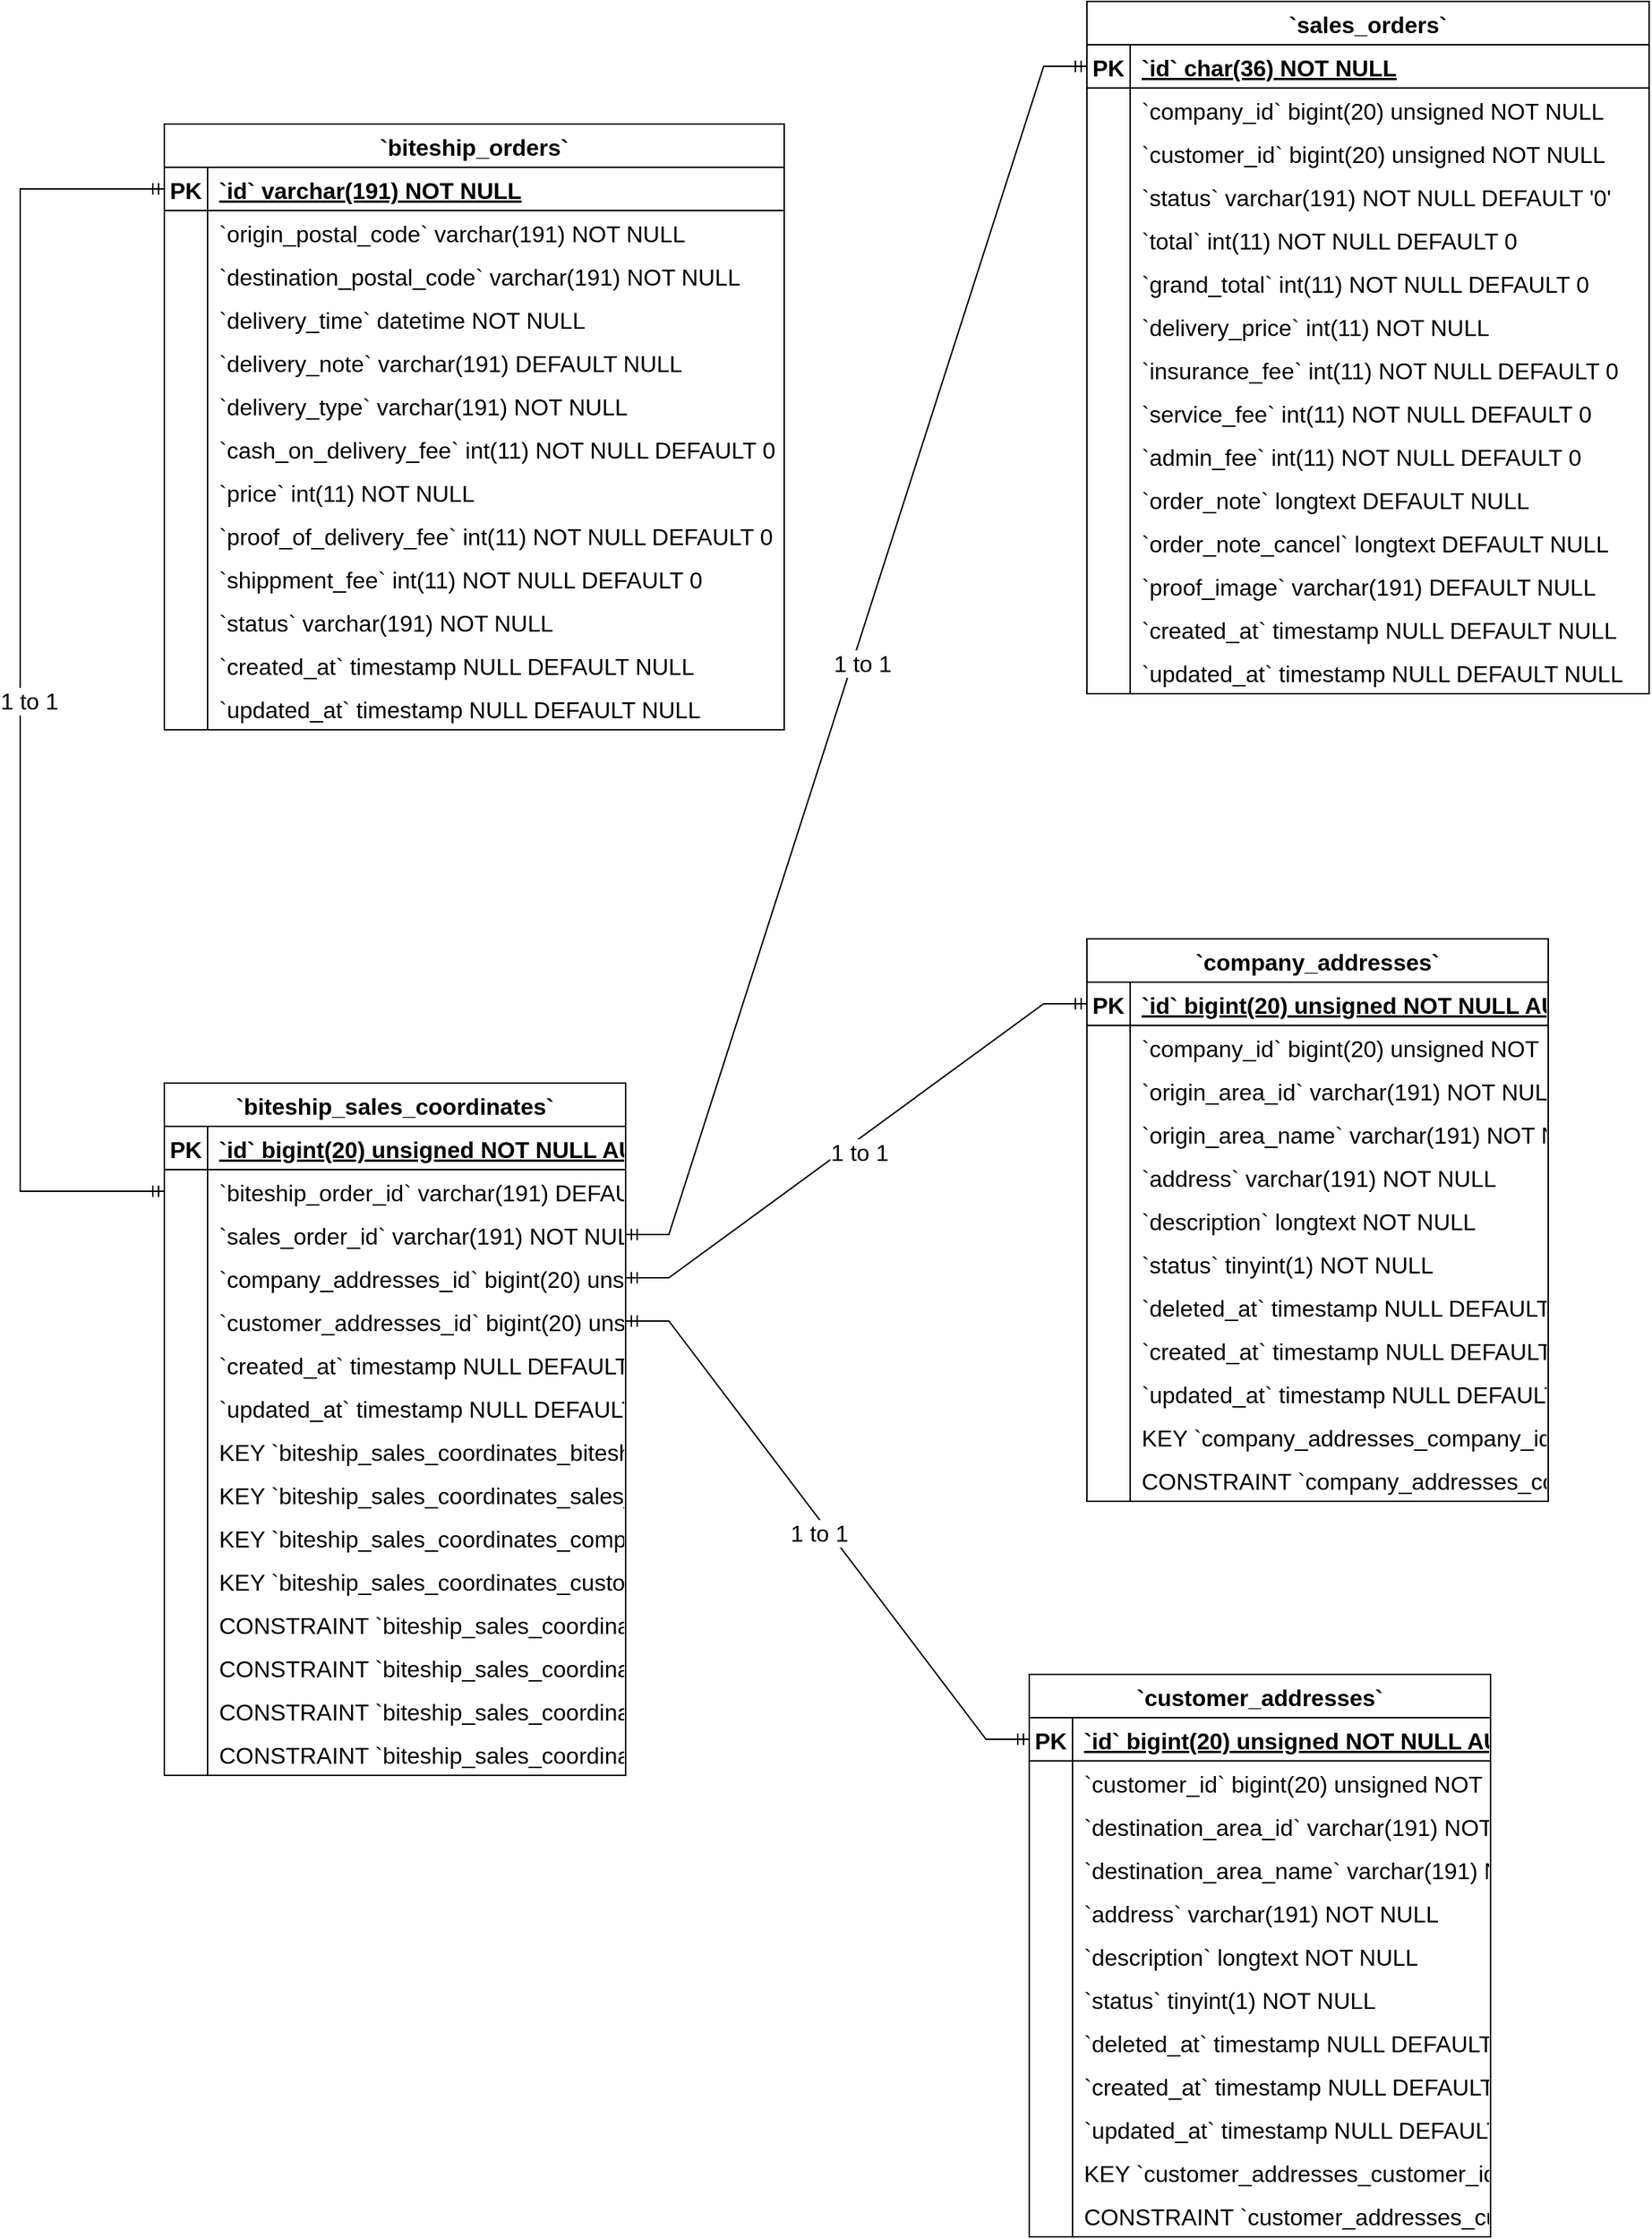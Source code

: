 <mxfile version="24.2.8" type="github">
  <diagram name="Page-1" id="8Psc0w5pOtjklEjKOJKj">
    <mxGraphModel dx="2173" dy="687" grid="1" gridSize="10" guides="1" tooltips="1" connect="1" arrows="1" fold="1" page="1" pageScale="1" pageWidth="850" pageHeight="1100" math="0" shadow="0">
      <root>
        <mxCell id="0" />
        <mxCell id="1" parent="0" />
        <mxCell id="AU0Ztp3cQXlXm_hRGPmK-1" value="`biteship_orders`" style="shape=table;startSize=30;container=1;collapsible=1;childLayout=tableLayout;fixedRows=1;rowLines=0;fontStyle=1;align=center;resizeLast=1;fontSize=16;" parent="1" vertex="1">
          <mxGeometry x="-360" y="85" width="430" height="420" as="geometry" />
        </mxCell>
        <mxCell id="AU0Ztp3cQXlXm_hRGPmK-2" value="" style="shape=tableRow;horizontal=0;startSize=0;swimlaneHead=0;swimlaneBody=0;fillColor=none;collapsible=0;dropTarget=0;points=[[0,0.5],[1,0.5]];portConstraint=eastwest;strokeColor=inherit;top=0;left=0;right=0;bottom=1;fontSize=16;" parent="AU0Ztp3cQXlXm_hRGPmK-1" vertex="1">
          <mxGeometry y="30" width="430" height="30" as="geometry" />
        </mxCell>
        <mxCell id="AU0Ztp3cQXlXm_hRGPmK-3" value="PK" style="shape=partialRectangle;overflow=hidden;connectable=0;fillColor=none;strokeColor=inherit;top=0;left=0;bottom=0;right=0;fontStyle=1;fontSize=16;" parent="AU0Ztp3cQXlXm_hRGPmK-2" vertex="1">
          <mxGeometry width="30" height="30" as="geometry">
            <mxRectangle width="30" height="30" as="alternateBounds" />
          </mxGeometry>
        </mxCell>
        <mxCell id="AU0Ztp3cQXlXm_hRGPmK-4" value="`id` varchar(191) NOT NULL" style="shape=partialRectangle;overflow=hidden;connectable=0;fillColor=none;align=left;strokeColor=inherit;top=0;left=0;bottom=0;right=0;spacingLeft=6;fontStyle=5;fontSize=16;" parent="AU0Ztp3cQXlXm_hRGPmK-2" vertex="1">
          <mxGeometry x="30" width="400" height="30" as="geometry">
            <mxRectangle width="400" height="30" as="alternateBounds" />
          </mxGeometry>
        </mxCell>
        <mxCell id="AU0Ztp3cQXlXm_hRGPmK-5" value="" style="shape=tableRow;horizontal=0;startSize=0;swimlaneHead=0;swimlaneBody=0;fillColor=none;collapsible=0;dropTarget=0;points=[[0,0.5],[1,0.5]];portConstraint=eastwest;strokeColor=inherit;top=0;left=0;right=0;bottom=0;fontSize=16;" parent="AU0Ztp3cQXlXm_hRGPmK-1" vertex="1">
          <mxGeometry y="60" width="430" height="30" as="geometry" />
        </mxCell>
        <mxCell id="AU0Ztp3cQXlXm_hRGPmK-6" value="" style="shape=partialRectangle;overflow=hidden;connectable=0;fillColor=none;strokeColor=inherit;top=0;left=0;bottom=0;right=0;fontSize=16;" parent="AU0Ztp3cQXlXm_hRGPmK-5" vertex="1">
          <mxGeometry width="30" height="30" as="geometry">
            <mxRectangle width="30" height="30" as="alternateBounds" />
          </mxGeometry>
        </mxCell>
        <mxCell id="AU0Ztp3cQXlXm_hRGPmK-7" value="`origin_postal_code` varchar(191) NOT NULL" style="shape=partialRectangle;overflow=hidden;connectable=0;fillColor=none;align=left;strokeColor=inherit;top=0;left=0;bottom=0;right=0;spacingLeft=6;fontSize=16;" parent="AU0Ztp3cQXlXm_hRGPmK-5" vertex="1">
          <mxGeometry x="30" width="400" height="30" as="geometry">
            <mxRectangle width="400" height="30" as="alternateBounds" />
          </mxGeometry>
        </mxCell>
        <mxCell id="AU0Ztp3cQXlXm_hRGPmK-8" value="" style="shape=tableRow;horizontal=0;startSize=0;swimlaneHead=0;swimlaneBody=0;fillColor=none;collapsible=0;dropTarget=0;points=[[0,0.5],[1,0.5]];portConstraint=eastwest;strokeColor=inherit;top=0;left=0;right=0;bottom=0;fontSize=16;" parent="AU0Ztp3cQXlXm_hRGPmK-1" vertex="1">
          <mxGeometry y="90" width="430" height="30" as="geometry" />
        </mxCell>
        <mxCell id="AU0Ztp3cQXlXm_hRGPmK-9" value="" style="shape=partialRectangle;overflow=hidden;connectable=0;fillColor=none;strokeColor=inherit;top=0;left=0;bottom=0;right=0;fontSize=16;" parent="AU0Ztp3cQXlXm_hRGPmK-8" vertex="1">
          <mxGeometry width="30" height="30" as="geometry">
            <mxRectangle width="30" height="30" as="alternateBounds" />
          </mxGeometry>
        </mxCell>
        <mxCell id="AU0Ztp3cQXlXm_hRGPmK-10" value="`destination_postal_code` varchar(191) NOT NULL" style="shape=partialRectangle;overflow=hidden;connectable=0;fillColor=none;align=left;strokeColor=inherit;top=0;left=0;bottom=0;right=0;spacingLeft=6;fontSize=16;" parent="AU0Ztp3cQXlXm_hRGPmK-8" vertex="1">
          <mxGeometry x="30" width="400" height="30" as="geometry">
            <mxRectangle width="400" height="30" as="alternateBounds" />
          </mxGeometry>
        </mxCell>
        <mxCell id="AU0Ztp3cQXlXm_hRGPmK-11" value="" style="shape=tableRow;horizontal=0;startSize=0;swimlaneHead=0;swimlaneBody=0;fillColor=none;collapsible=0;dropTarget=0;points=[[0,0.5],[1,0.5]];portConstraint=eastwest;strokeColor=inherit;top=0;left=0;right=0;bottom=0;fontSize=16;" parent="AU0Ztp3cQXlXm_hRGPmK-1" vertex="1">
          <mxGeometry y="120" width="430" height="30" as="geometry" />
        </mxCell>
        <mxCell id="AU0Ztp3cQXlXm_hRGPmK-12" value="" style="shape=partialRectangle;overflow=hidden;connectable=0;fillColor=none;strokeColor=inherit;top=0;left=0;bottom=0;right=0;fontSize=16;" parent="AU0Ztp3cQXlXm_hRGPmK-11" vertex="1">
          <mxGeometry width="30" height="30" as="geometry">
            <mxRectangle width="30" height="30" as="alternateBounds" />
          </mxGeometry>
        </mxCell>
        <mxCell id="AU0Ztp3cQXlXm_hRGPmK-13" value="`delivery_time` datetime NOT NULL" style="shape=partialRectangle;overflow=hidden;connectable=0;fillColor=none;align=left;strokeColor=inherit;top=0;left=0;bottom=0;right=0;spacingLeft=6;fontSize=16;" parent="AU0Ztp3cQXlXm_hRGPmK-11" vertex="1">
          <mxGeometry x="30" width="400" height="30" as="geometry">
            <mxRectangle width="400" height="30" as="alternateBounds" />
          </mxGeometry>
        </mxCell>
        <mxCell id="AU0Ztp3cQXlXm_hRGPmK-14" value="" style="shape=tableRow;horizontal=0;startSize=0;swimlaneHead=0;swimlaneBody=0;fillColor=none;collapsible=0;dropTarget=0;points=[[0,0.5],[1,0.5]];portConstraint=eastwest;strokeColor=inherit;top=0;left=0;right=0;bottom=0;fontSize=16;" parent="AU0Ztp3cQXlXm_hRGPmK-1" vertex="1">
          <mxGeometry y="150" width="430" height="30" as="geometry" />
        </mxCell>
        <mxCell id="AU0Ztp3cQXlXm_hRGPmK-15" value="" style="shape=partialRectangle;overflow=hidden;connectable=0;fillColor=none;strokeColor=inherit;top=0;left=0;bottom=0;right=0;fontSize=16;" parent="AU0Ztp3cQXlXm_hRGPmK-14" vertex="1">
          <mxGeometry width="30" height="30" as="geometry">
            <mxRectangle width="30" height="30" as="alternateBounds" />
          </mxGeometry>
        </mxCell>
        <mxCell id="AU0Ztp3cQXlXm_hRGPmK-16" value="`delivery_note` varchar(191) DEFAULT NULL" style="shape=partialRectangle;overflow=hidden;connectable=0;fillColor=none;align=left;strokeColor=inherit;top=0;left=0;bottom=0;right=0;spacingLeft=6;fontSize=16;" parent="AU0Ztp3cQXlXm_hRGPmK-14" vertex="1">
          <mxGeometry x="30" width="400" height="30" as="geometry">
            <mxRectangle width="400" height="30" as="alternateBounds" />
          </mxGeometry>
        </mxCell>
        <mxCell id="AU0Ztp3cQXlXm_hRGPmK-17" value="" style="shape=tableRow;horizontal=0;startSize=0;swimlaneHead=0;swimlaneBody=0;fillColor=none;collapsible=0;dropTarget=0;points=[[0,0.5],[1,0.5]];portConstraint=eastwest;strokeColor=inherit;top=0;left=0;right=0;bottom=0;fontSize=16;" parent="AU0Ztp3cQXlXm_hRGPmK-1" vertex="1">
          <mxGeometry y="180" width="430" height="30" as="geometry" />
        </mxCell>
        <mxCell id="AU0Ztp3cQXlXm_hRGPmK-18" value="" style="shape=partialRectangle;overflow=hidden;connectable=0;fillColor=none;strokeColor=inherit;top=0;left=0;bottom=0;right=0;fontSize=16;" parent="AU0Ztp3cQXlXm_hRGPmK-17" vertex="1">
          <mxGeometry width="30" height="30" as="geometry">
            <mxRectangle width="30" height="30" as="alternateBounds" />
          </mxGeometry>
        </mxCell>
        <mxCell id="AU0Ztp3cQXlXm_hRGPmK-19" value="`delivery_type` varchar(191) NOT NULL" style="shape=partialRectangle;overflow=hidden;connectable=0;fillColor=none;align=left;strokeColor=inherit;top=0;left=0;bottom=0;right=0;spacingLeft=6;fontSize=16;" parent="AU0Ztp3cQXlXm_hRGPmK-17" vertex="1">
          <mxGeometry x="30" width="400" height="30" as="geometry">
            <mxRectangle width="400" height="30" as="alternateBounds" />
          </mxGeometry>
        </mxCell>
        <mxCell id="AU0Ztp3cQXlXm_hRGPmK-20" value="" style="shape=tableRow;horizontal=0;startSize=0;swimlaneHead=0;swimlaneBody=0;fillColor=none;collapsible=0;dropTarget=0;points=[[0,0.5],[1,0.5]];portConstraint=eastwest;strokeColor=inherit;top=0;left=0;right=0;bottom=0;fontSize=16;" parent="AU0Ztp3cQXlXm_hRGPmK-1" vertex="1">
          <mxGeometry y="210" width="430" height="30" as="geometry" />
        </mxCell>
        <mxCell id="AU0Ztp3cQXlXm_hRGPmK-21" value="" style="shape=partialRectangle;overflow=hidden;connectable=0;fillColor=none;strokeColor=inherit;top=0;left=0;bottom=0;right=0;fontSize=16;" parent="AU0Ztp3cQXlXm_hRGPmK-20" vertex="1">
          <mxGeometry width="30" height="30" as="geometry">
            <mxRectangle width="30" height="30" as="alternateBounds" />
          </mxGeometry>
        </mxCell>
        <mxCell id="AU0Ztp3cQXlXm_hRGPmK-22" value="`cash_on_delivery_fee` int(11) NOT NULL DEFAULT 0" style="shape=partialRectangle;overflow=hidden;connectable=0;fillColor=none;align=left;strokeColor=inherit;top=0;left=0;bottom=0;right=0;spacingLeft=6;fontSize=16;" parent="AU0Ztp3cQXlXm_hRGPmK-20" vertex="1">
          <mxGeometry x="30" width="400" height="30" as="geometry">
            <mxRectangle width="400" height="30" as="alternateBounds" />
          </mxGeometry>
        </mxCell>
        <mxCell id="AU0Ztp3cQXlXm_hRGPmK-23" value="" style="shape=tableRow;horizontal=0;startSize=0;swimlaneHead=0;swimlaneBody=0;fillColor=none;collapsible=0;dropTarget=0;points=[[0,0.5],[1,0.5]];portConstraint=eastwest;strokeColor=inherit;top=0;left=0;right=0;bottom=0;fontSize=16;" parent="AU0Ztp3cQXlXm_hRGPmK-1" vertex="1">
          <mxGeometry y="240" width="430" height="30" as="geometry" />
        </mxCell>
        <mxCell id="AU0Ztp3cQXlXm_hRGPmK-24" value="" style="shape=partialRectangle;overflow=hidden;connectable=0;fillColor=none;strokeColor=inherit;top=0;left=0;bottom=0;right=0;fontSize=16;" parent="AU0Ztp3cQXlXm_hRGPmK-23" vertex="1">
          <mxGeometry width="30" height="30" as="geometry">
            <mxRectangle width="30" height="30" as="alternateBounds" />
          </mxGeometry>
        </mxCell>
        <mxCell id="AU0Ztp3cQXlXm_hRGPmK-25" value="`price` int(11) NOT NULL" style="shape=partialRectangle;overflow=hidden;connectable=0;fillColor=none;align=left;strokeColor=inherit;top=0;left=0;bottom=0;right=0;spacingLeft=6;fontSize=16;" parent="AU0Ztp3cQXlXm_hRGPmK-23" vertex="1">
          <mxGeometry x="30" width="400" height="30" as="geometry">
            <mxRectangle width="400" height="30" as="alternateBounds" />
          </mxGeometry>
        </mxCell>
        <mxCell id="AU0Ztp3cQXlXm_hRGPmK-26" value="" style="shape=tableRow;horizontal=0;startSize=0;swimlaneHead=0;swimlaneBody=0;fillColor=none;collapsible=0;dropTarget=0;points=[[0,0.5],[1,0.5]];portConstraint=eastwest;strokeColor=inherit;top=0;left=0;right=0;bottom=0;fontSize=16;" parent="AU0Ztp3cQXlXm_hRGPmK-1" vertex="1">
          <mxGeometry y="270" width="430" height="30" as="geometry" />
        </mxCell>
        <mxCell id="AU0Ztp3cQXlXm_hRGPmK-27" value="" style="shape=partialRectangle;overflow=hidden;connectable=0;fillColor=none;strokeColor=inherit;top=0;left=0;bottom=0;right=0;fontSize=16;" parent="AU0Ztp3cQXlXm_hRGPmK-26" vertex="1">
          <mxGeometry width="30" height="30" as="geometry">
            <mxRectangle width="30" height="30" as="alternateBounds" />
          </mxGeometry>
        </mxCell>
        <mxCell id="AU0Ztp3cQXlXm_hRGPmK-28" value="`proof_of_delivery_fee` int(11) NOT NULL DEFAULT 0" style="shape=partialRectangle;overflow=hidden;connectable=0;fillColor=none;align=left;strokeColor=inherit;top=0;left=0;bottom=0;right=0;spacingLeft=6;fontSize=16;" parent="AU0Ztp3cQXlXm_hRGPmK-26" vertex="1">
          <mxGeometry x="30" width="400" height="30" as="geometry">
            <mxRectangle width="400" height="30" as="alternateBounds" />
          </mxGeometry>
        </mxCell>
        <mxCell id="AU0Ztp3cQXlXm_hRGPmK-29" value="" style="shape=tableRow;horizontal=0;startSize=0;swimlaneHead=0;swimlaneBody=0;fillColor=none;collapsible=0;dropTarget=0;points=[[0,0.5],[1,0.5]];portConstraint=eastwest;strokeColor=inherit;top=0;left=0;right=0;bottom=0;fontSize=16;" parent="AU0Ztp3cQXlXm_hRGPmK-1" vertex="1">
          <mxGeometry y="300" width="430" height="30" as="geometry" />
        </mxCell>
        <mxCell id="AU0Ztp3cQXlXm_hRGPmK-30" value="" style="shape=partialRectangle;overflow=hidden;connectable=0;fillColor=none;strokeColor=inherit;top=0;left=0;bottom=0;right=0;fontSize=16;" parent="AU0Ztp3cQXlXm_hRGPmK-29" vertex="1">
          <mxGeometry width="30" height="30" as="geometry">
            <mxRectangle width="30" height="30" as="alternateBounds" />
          </mxGeometry>
        </mxCell>
        <mxCell id="AU0Ztp3cQXlXm_hRGPmK-31" value="`shippment_fee` int(11) NOT NULL DEFAULT 0" style="shape=partialRectangle;overflow=hidden;connectable=0;fillColor=none;align=left;strokeColor=inherit;top=0;left=0;bottom=0;right=0;spacingLeft=6;fontSize=16;" parent="AU0Ztp3cQXlXm_hRGPmK-29" vertex="1">
          <mxGeometry x="30" width="400" height="30" as="geometry">
            <mxRectangle width="400" height="30" as="alternateBounds" />
          </mxGeometry>
        </mxCell>
        <mxCell id="AU0Ztp3cQXlXm_hRGPmK-32" value="" style="shape=tableRow;horizontal=0;startSize=0;swimlaneHead=0;swimlaneBody=0;fillColor=none;collapsible=0;dropTarget=0;points=[[0,0.5],[1,0.5]];portConstraint=eastwest;strokeColor=inherit;top=0;left=0;right=0;bottom=0;fontSize=16;" parent="AU0Ztp3cQXlXm_hRGPmK-1" vertex="1">
          <mxGeometry y="330" width="430" height="30" as="geometry" />
        </mxCell>
        <mxCell id="AU0Ztp3cQXlXm_hRGPmK-33" value="" style="shape=partialRectangle;overflow=hidden;connectable=0;fillColor=none;strokeColor=inherit;top=0;left=0;bottom=0;right=0;fontSize=16;" parent="AU0Ztp3cQXlXm_hRGPmK-32" vertex="1">
          <mxGeometry width="30" height="30" as="geometry">
            <mxRectangle width="30" height="30" as="alternateBounds" />
          </mxGeometry>
        </mxCell>
        <mxCell id="AU0Ztp3cQXlXm_hRGPmK-34" value="`status` varchar(191) NOT NULL" style="shape=partialRectangle;overflow=hidden;connectable=0;fillColor=none;align=left;strokeColor=inherit;top=0;left=0;bottom=0;right=0;spacingLeft=6;fontSize=16;" parent="AU0Ztp3cQXlXm_hRGPmK-32" vertex="1">
          <mxGeometry x="30" width="400" height="30" as="geometry">
            <mxRectangle width="400" height="30" as="alternateBounds" />
          </mxGeometry>
        </mxCell>
        <mxCell id="AU0Ztp3cQXlXm_hRGPmK-35" value="" style="shape=tableRow;horizontal=0;startSize=0;swimlaneHead=0;swimlaneBody=0;fillColor=none;collapsible=0;dropTarget=0;points=[[0,0.5],[1,0.5]];portConstraint=eastwest;strokeColor=inherit;top=0;left=0;right=0;bottom=0;fontSize=16;" parent="AU0Ztp3cQXlXm_hRGPmK-1" vertex="1">
          <mxGeometry y="360" width="430" height="30" as="geometry" />
        </mxCell>
        <mxCell id="AU0Ztp3cQXlXm_hRGPmK-36" value="" style="shape=partialRectangle;overflow=hidden;connectable=0;fillColor=none;strokeColor=inherit;top=0;left=0;bottom=0;right=0;fontSize=16;" parent="AU0Ztp3cQXlXm_hRGPmK-35" vertex="1">
          <mxGeometry width="30" height="30" as="geometry">
            <mxRectangle width="30" height="30" as="alternateBounds" />
          </mxGeometry>
        </mxCell>
        <mxCell id="AU0Ztp3cQXlXm_hRGPmK-37" value="`created_at` timestamp NULL DEFAULT NULL" style="shape=partialRectangle;overflow=hidden;connectable=0;fillColor=none;align=left;strokeColor=inherit;top=0;left=0;bottom=0;right=0;spacingLeft=6;fontSize=16;" parent="AU0Ztp3cQXlXm_hRGPmK-35" vertex="1">
          <mxGeometry x="30" width="400" height="30" as="geometry">
            <mxRectangle width="400" height="30" as="alternateBounds" />
          </mxGeometry>
        </mxCell>
        <mxCell id="AU0Ztp3cQXlXm_hRGPmK-38" value="" style="shape=tableRow;horizontal=0;startSize=0;swimlaneHead=0;swimlaneBody=0;fillColor=none;collapsible=0;dropTarget=0;points=[[0,0.5],[1,0.5]];portConstraint=eastwest;strokeColor=inherit;top=0;left=0;right=0;bottom=0;fontSize=16;" parent="AU0Ztp3cQXlXm_hRGPmK-1" vertex="1">
          <mxGeometry y="390" width="430" height="30" as="geometry" />
        </mxCell>
        <mxCell id="AU0Ztp3cQXlXm_hRGPmK-39" value="" style="shape=partialRectangle;overflow=hidden;connectable=0;fillColor=none;strokeColor=inherit;top=0;left=0;bottom=0;right=0;fontSize=16;" parent="AU0Ztp3cQXlXm_hRGPmK-38" vertex="1">
          <mxGeometry width="30" height="30" as="geometry">
            <mxRectangle width="30" height="30" as="alternateBounds" />
          </mxGeometry>
        </mxCell>
        <mxCell id="AU0Ztp3cQXlXm_hRGPmK-40" value="`updated_at` timestamp NULL DEFAULT NULL" style="shape=partialRectangle;overflow=hidden;connectable=0;fillColor=none;align=left;strokeColor=inherit;top=0;left=0;bottom=0;right=0;spacingLeft=6;fontSize=16;" parent="AU0Ztp3cQXlXm_hRGPmK-38" vertex="1">
          <mxGeometry x="30" width="400" height="30" as="geometry">
            <mxRectangle width="400" height="30" as="alternateBounds" />
          </mxGeometry>
        </mxCell>
        <mxCell id="AU0Ztp3cQXlXm_hRGPmK-41" value="`biteship_sales_coordinates`" style="shape=table;startSize=30;container=1;collapsible=1;childLayout=tableLayout;fixedRows=1;rowLines=0;fontStyle=1;align=center;resizeLast=1;fontSize=16;" parent="1" vertex="1">
          <mxGeometry x="-360" y="750" width="320" height="480" as="geometry" />
        </mxCell>
        <mxCell id="AU0Ztp3cQXlXm_hRGPmK-42" value="" style="shape=tableRow;horizontal=0;startSize=0;swimlaneHead=0;swimlaneBody=0;fillColor=none;collapsible=0;dropTarget=0;points=[[0,0.5],[1,0.5]];portConstraint=eastwest;strokeColor=inherit;top=0;left=0;right=0;bottom=1;fontSize=16;" parent="AU0Ztp3cQXlXm_hRGPmK-41" vertex="1">
          <mxGeometry y="30" width="320" height="30" as="geometry" />
        </mxCell>
        <mxCell id="AU0Ztp3cQXlXm_hRGPmK-43" value="PK" style="shape=partialRectangle;overflow=hidden;connectable=0;fillColor=none;strokeColor=inherit;top=0;left=0;bottom=0;right=0;fontStyle=1;fontSize=16;" parent="AU0Ztp3cQXlXm_hRGPmK-42" vertex="1">
          <mxGeometry width="30" height="30" as="geometry">
            <mxRectangle width="30" height="30" as="alternateBounds" />
          </mxGeometry>
        </mxCell>
        <mxCell id="AU0Ztp3cQXlXm_hRGPmK-44" value="`id` bigint(20) unsigned NOT NULL AUTO_INCREMENT" style="shape=partialRectangle;overflow=hidden;connectable=0;fillColor=none;align=left;strokeColor=inherit;top=0;left=0;bottom=0;right=0;spacingLeft=6;fontStyle=5;fontSize=16;" parent="AU0Ztp3cQXlXm_hRGPmK-42" vertex="1">
          <mxGeometry x="30" width="290" height="30" as="geometry">
            <mxRectangle width="290" height="30" as="alternateBounds" />
          </mxGeometry>
        </mxCell>
        <mxCell id="AU0Ztp3cQXlXm_hRGPmK-45" value="" style="shape=tableRow;horizontal=0;startSize=0;swimlaneHead=0;swimlaneBody=0;fillColor=none;collapsible=0;dropTarget=0;points=[[0,0.5],[1,0.5]];portConstraint=eastwest;strokeColor=inherit;top=0;left=0;right=0;bottom=0;fontSize=16;" parent="AU0Ztp3cQXlXm_hRGPmK-41" vertex="1">
          <mxGeometry y="60" width="320" height="30" as="geometry" />
        </mxCell>
        <mxCell id="AU0Ztp3cQXlXm_hRGPmK-46" value="" style="shape=partialRectangle;overflow=hidden;connectable=0;fillColor=none;strokeColor=inherit;top=0;left=0;bottom=0;right=0;fontSize=16;" parent="AU0Ztp3cQXlXm_hRGPmK-45" vertex="1">
          <mxGeometry width="30" height="30" as="geometry">
            <mxRectangle width="30" height="30" as="alternateBounds" />
          </mxGeometry>
        </mxCell>
        <mxCell id="AU0Ztp3cQXlXm_hRGPmK-47" value="`biteship_order_id` varchar(191) DEFAULT NULL" style="shape=partialRectangle;overflow=hidden;connectable=0;fillColor=none;align=left;strokeColor=inherit;top=0;left=0;bottom=0;right=0;spacingLeft=6;fontSize=16;" parent="AU0Ztp3cQXlXm_hRGPmK-45" vertex="1">
          <mxGeometry x="30" width="290" height="30" as="geometry">
            <mxRectangle width="290" height="30" as="alternateBounds" />
          </mxGeometry>
        </mxCell>
        <mxCell id="AU0Ztp3cQXlXm_hRGPmK-48" value="" style="shape=tableRow;horizontal=0;startSize=0;swimlaneHead=0;swimlaneBody=0;fillColor=none;collapsible=0;dropTarget=0;points=[[0,0.5],[1,0.5]];portConstraint=eastwest;strokeColor=inherit;top=0;left=0;right=0;bottom=0;fontSize=16;" parent="AU0Ztp3cQXlXm_hRGPmK-41" vertex="1">
          <mxGeometry y="90" width="320" height="30" as="geometry" />
        </mxCell>
        <mxCell id="AU0Ztp3cQXlXm_hRGPmK-49" value="" style="shape=partialRectangle;overflow=hidden;connectable=0;fillColor=none;strokeColor=inherit;top=0;left=0;bottom=0;right=0;fontSize=16;" parent="AU0Ztp3cQXlXm_hRGPmK-48" vertex="1">
          <mxGeometry width="30" height="30" as="geometry">
            <mxRectangle width="30" height="30" as="alternateBounds" />
          </mxGeometry>
        </mxCell>
        <mxCell id="AU0Ztp3cQXlXm_hRGPmK-50" value="`sales_order_id` varchar(191) NOT NULL" style="shape=partialRectangle;overflow=hidden;connectable=0;fillColor=none;align=left;strokeColor=inherit;top=0;left=0;bottom=0;right=0;spacingLeft=6;fontSize=16;" parent="AU0Ztp3cQXlXm_hRGPmK-48" vertex="1">
          <mxGeometry x="30" width="290" height="30" as="geometry">
            <mxRectangle width="290" height="30" as="alternateBounds" />
          </mxGeometry>
        </mxCell>
        <mxCell id="AU0Ztp3cQXlXm_hRGPmK-51" value="" style="shape=tableRow;horizontal=0;startSize=0;swimlaneHead=0;swimlaneBody=0;fillColor=none;collapsible=0;dropTarget=0;points=[[0,0.5],[1,0.5]];portConstraint=eastwest;strokeColor=inherit;top=0;left=0;right=0;bottom=0;fontSize=16;" parent="AU0Ztp3cQXlXm_hRGPmK-41" vertex="1">
          <mxGeometry y="120" width="320" height="30" as="geometry" />
        </mxCell>
        <mxCell id="AU0Ztp3cQXlXm_hRGPmK-52" value="" style="shape=partialRectangle;overflow=hidden;connectable=0;fillColor=none;strokeColor=inherit;top=0;left=0;bottom=0;right=0;fontSize=16;" parent="AU0Ztp3cQXlXm_hRGPmK-51" vertex="1">
          <mxGeometry width="30" height="30" as="geometry">
            <mxRectangle width="30" height="30" as="alternateBounds" />
          </mxGeometry>
        </mxCell>
        <mxCell id="AU0Ztp3cQXlXm_hRGPmK-53" value="`company_addresses_id` bigint(20) unsigned NOT NULL" style="shape=partialRectangle;overflow=hidden;connectable=0;fillColor=none;align=left;strokeColor=inherit;top=0;left=0;bottom=0;right=0;spacingLeft=6;fontSize=16;" parent="AU0Ztp3cQXlXm_hRGPmK-51" vertex="1">
          <mxGeometry x="30" width="290" height="30" as="geometry">
            <mxRectangle width="290" height="30" as="alternateBounds" />
          </mxGeometry>
        </mxCell>
        <mxCell id="AU0Ztp3cQXlXm_hRGPmK-54" value="" style="shape=tableRow;horizontal=0;startSize=0;swimlaneHead=0;swimlaneBody=0;fillColor=none;collapsible=0;dropTarget=0;points=[[0,0.5],[1,0.5]];portConstraint=eastwest;strokeColor=inherit;top=0;left=0;right=0;bottom=0;fontSize=16;" parent="AU0Ztp3cQXlXm_hRGPmK-41" vertex="1">
          <mxGeometry y="150" width="320" height="30" as="geometry" />
        </mxCell>
        <mxCell id="AU0Ztp3cQXlXm_hRGPmK-55" value="" style="shape=partialRectangle;overflow=hidden;connectable=0;fillColor=none;strokeColor=inherit;top=0;left=0;bottom=0;right=0;fontSize=16;" parent="AU0Ztp3cQXlXm_hRGPmK-54" vertex="1">
          <mxGeometry width="30" height="30" as="geometry">
            <mxRectangle width="30" height="30" as="alternateBounds" />
          </mxGeometry>
        </mxCell>
        <mxCell id="AU0Ztp3cQXlXm_hRGPmK-56" value="`customer_addresses_id` bigint(20) unsigned NOT NULL" style="shape=partialRectangle;overflow=hidden;connectable=0;fillColor=none;align=left;strokeColor=inherit;top=0;left=0;bottom=0;right=0;spacingLeft=6;fontSize=16;" parent="AU0Ztp3cQXlXm_hRGPmK-54" vertex="1">
          <mxGeometry x="30" width="290" height="30" as="geometry">
            <mxRectangle width="290" height="30" as="alternateBounds" />
          </mxGeometry>
        </mxCell>
        <mxCell id="AU0Ztp3cQXlXm_hRGPmK-57" value="" style="shape=tableRow;horizontal=0;startSize=0;swimlaneHead=0;swimlaneBody=0;fillColor=none;collapsible=0;dropTarget=0;points=[[0,0.5],[1,0.5]];portConstraint=eastwest;strokeColor=inherit;top=0;left=0;right=0;bottom=0;fontSize=16;" parent="AU0Ztp3cQXlXm_hRGPmK-41" vertex="1">
          <mxGeometry y="180" width="320" height="30" as="geometry" />
        </mxCell>
        <mxCell id="AU0Ztp3cQXlXm_hRGPmK-58" value="" style="shape=partialRectangle;overflow=hidden;connectable=0;fillColor=none;strokeColor=inherit;top=0;left=0;bottom=0;right=0;fontSize=16;" parent="AU0Ztp3cQXlXm_hRGPmK-57" vertex="1">
          <mxGeometry width="30" height="30" as="geometry">
            <mxRectangle width="30" height="30" as="alternateBounds" />
          </mxGeometry>
        </mxCell>
        <mxCell id="AU0Ztp3cQXlXm_hRGPmK-59" value="`created_at` timestamp NULL DEFAULT NULL" style="shape=partialRectangle;overflow=hidden;connectable=0;fillColor=none;align=left;strokeColor=inherit;top=0;left=0;bottom=0;right=0;spacingLeft=6;fontSize=16;" parent="AU0Ztp3cQXlXm_hRGPmK-57" vertex="1">
          <mxGeometry x="30" width="290" height="30" as="geometry">
            <mxRectangle width="290" height="30" as="alternateBounds" />
          </mxGeometry>
        </mxCell>
        <mxCell id="AU0Ztp3cQXlXm_hRGPmK-60" value="" style="shape=tableRow;horizontal=0;startSize=0;swimlaneHead=0;swimlaneBody=0;fillColor=none;collapsible=0;dropTarget=0;points=[[0,0.5],[1,0.5]];portConstraint=eastwest;strokeColor=inherit;top=0;left=0;right=0;bottom=0;fontSize=16;" parent="AU0Ztp3cQXlXm_hRGPmK-41" vertex="1">
          <mxGeometry y="210" width="320" height="30" as="geometry" />
        </mxCell>
        <mxCell id="AU0Ztp3cQXlXm_hRGPmK-61" value="" style="shape=partialRectangle;overflow=hidden;connectable=0;fillColor=none;strokeColor=inherit;top=0;left=0;bottom=0;right=0;fontSize=16;" parent="AU0Ztp3cQXlXm_hRGPmK-60" vertex="1">
          <mxGeometry width="30" height="30" as="geometry">
            <mxRectangle width="30" height="30" as="alternateBounds" />
          </mxGeometry>
        </mxCell>
        <mxCell id="AU0Ztp3cQXlXm_hRGPmK-62" value="`updated_at` timestamp NULL DEFAULT NULL" style="shape=partialRectangle;overflow=hidden;connectable=0;fillColor=none;align=left;strokeColor=inherit;top=0;left=0;bottom=0;right=0;spacingLeft=6;fontSize=16;" parent="AU0Ztp3cQXlXm_hRGPmK-60" vertex="1">
          <mxGeometry x="30" width="290" height="30" as="geometry">
            <mxRectangle width="290" height="30" as="alternateBounds" />
          </mxGeometry>
        </mxCell>
        <mxCell id="AU0Ztp3cQXlXm_hRGPmK-63" value="" style="shape=tableRow;horizontal=0;startSize=0;swimlaneHead=0;swimlaneBody=0;fillColor=none;collapsible=0;dropTarget=0;points=[[0,0.5],[1,0.5]];portConstraint=eastwest;strokeColor=inherit;top=0;left=0;right=0;bottom=0;fontSize=16;" parent="AU0Ztp3cQXlXm_hRGPmK-41" vertex="1">
          <mxGeometry y="240" width="320" height="30" as="geometry" />
        </mxCell>
        <mxCell id="AU0Ztp3cQXlXm_hRGPmK-64" value="" style="shape=partialRectangle;overflow=hidden;connectable=0;fillColor=none;strokeColor=inherit;top=0;left=0;bottom=0;right=0;fontSize=16;" parent="AU0Ztp3cQXlXm_hRGPmK-63" vertex="1">
          <mxGeometry width="30" height="30" as="geometry">
            <mxRectangle width="30" height="30" as="alternateBounds" />
          </mxGeometry>
        </mxCell>
        <mxCell id="AU0Ztp3cQXlXm_hRGPmK-65" value="KEY `biteship_sales_coordinates_biteship_order_id_foreign` (`biteship_order_id`)" style="shape=partialRectangle;overflow=hidden;connectable=0;fillColor=none;align=left;strokeColor=inherit;top=0;left=0;bottom=0;right=0;spacingLeft=6;fontSize=16;" parent="AU0Ztp3cQXlXm_hRGPmK-63" vertex="1">
          <mxGeometry x="30" width="290" height="30" as="geometry">
            <mxRectangle width="290" height="30" as="alternateBounds" />
          </mxGeometry>
        </mxCell>
        <mxCell id="AU0Ztp3cQXlXm_hRGPmK-66" value="" style="shape=tableRow;horizontal=0;startSize=0;swimlaneHead=0;swimlaneBody=0;fillColor=none;collapsible=0;dropTarget=0;points=[[0,0.5],[1,0.5]];portConstraint=eastwest;strokeColor=inherit;top=0;left=0;right=0;bottom=0;fontSize=16;" parent="AU0Ztp3cQXlXm_hRGPmK-41" vertex="1">
          <mxGeometry y="270" width="320" height="30" as="geometry" />
        </mxCell>
        <mxCell id="AU0Ztp3cQXlXm_hRGPmK-67" value="" style="shape=partialRectangle;overflow=hidden;connectable=0;fillColor=none;strokeColor=inherit;top=0;left=0;bottom=0;right=0;fontSize=16;" parent="AU0Ztp3cQXlXm_hRGPmK-66" vertex="1">
          <mxGeometry width="30" height="30" as="geometry">
            <mxRectangle width="30" height="30" as="alternateBounds" />
          </mxGeometry>
        </mxCell>
        <mxCell id="AU0Ztp3cQXlXm_hRGPmK-68" value="KEY `biteship_sales_coordinates_sales_order_id_foreign` (`sales_order_id`)" style="shape=partialRectangle;overflow=hidden;connectable=0;fillColor=none;align=left;strokeColor=inherit;top=0;left=0;bottom=0;right=0;spacingLeft=6;fontSize=16;" parent="AU0Ztp3cQXlXm_hRGPmK-66" vertex="1">
          <mxGeometry x="30" width="290" height="30" as="geometry">
            <mxRectangle width="290" height="30" as="alternateBounds" />
          </mxGeometry>
        </mxCell>
        <mxCell id="AU0Ztp3cQXlXm_hRGPmK-69" value="" style="shape=tableRow;horizontal=0;startSize=0;swimlaneHead=0;swimlaneBody=0;fillColor=none;collapsible=0;dropTarget=0;points=[[0,0.5],[1,0.5]];portConstraint=eastwest;strokeColor=inherit;top=0;left=0;right=0;bottom=0;fontSize=16;" parent="AU0Ztp3cQXlXm_hRGPmK-41" vertex="1">
          <mxGeometry y="300" width="320" height="30" as="geometry" />
        </mxCell>
        <mxCell id="AU0Ztp3cQXlXm_hRGPmK-70" value="" style="shape=partialRectangle;overflow=hidden;connectable=0;fillColor=none;strokeColor=inherit;top=0;left=0;bottom=0;right=0;fontSize=16;" parent="AU0Ztp3cQXlXm_hRGPmK-69" vertex="1">
          <mxGeometry width="30" height="30" as="geometry">
            <mxRectangle width="30" height="30" as="alternateBounds" />
          </mxGeometry>
        </mxCell>
        <mxCell id="AU0Ztp3cQXlXm_hRGPmK-71" value="KEY `biteship_sales_coordinates_company_addresses_id_foreign` (`company_addresses_id`)" style="shape=partialRectangle;overflow=hidden;connectable=0;fillColor=none;align=left;strokeColor=inherit;top=0;left=0;bottom=0;right=0;spacingLeft=6;fontSize=16;" parent="AU0Ztp3cQXlXm_hRGPmK-69" vertex="1">
          <mxGeometry x="30" width="290" height="30" as="geometry">
            <mxRectangle width="290" height="30" as="alternateBounds" />
          </mxGeometry>
        </mxCell>
        <mxCell id="AU0Ztp3cQXlXm_hRGPmK-72" value="" style="shape=tableRow;horizontal=0;startSize=0;swimlaneHead=0;swimlaneBody=0;fillColor=none;collapsible=0;dropTarget=0;points=[[0,0.5],[1,0.5]];portConstraint=eastwest;strokeColor=inherit;top=0;left=0;right=0;bottom=0;fontSize=16;" parent="AU0Ztp3cQXlXm_hRGPmK-41" vertex="1">
          <mxGeometry y="330" width="320" height="30" as="geometry" />
        </mxCell>
        <mxCell id="AU0Ztp3cQXlXm_hRGPmK-73" value="" style="shape=partialRectangle;overflow=hidden;connectable=0;fillColor=none;strokeColor=inherit;top=0;left=0;bottom=0;right=0;fontSize=16;" parent="AU0Ztp3cQXlXm_hRGPmK-72" vertex="1">
          <mxGeometry width="30" height="30" as="geometry">
            <mxRectangle width="30" height="30" as="alternateBounds" />
          </mxGeometry>
        </mxCell>
        <mxCell id="AU0Ztp3cQXlXm_hRGPmK-74" value="KEY `biteship_sales_coordinates_customer_addresses_id_foreign` (`customer_addresses_id`)" style="shape=partialRectangle;overflow=hidden;connectable=0;fillColor=none;align=left;strokeColor=inherit;top=0;left=0;bottom=0;right=0;spacingLeft=6;fontSize=16;" parent="AU0Ztp3cQXlXm_hRGPmK-72" vertex="1">
          <mxGeometry x="30" width="290" height="30" as="geometry">
            <mxRectangle width="290" height="30" as="alternateBounds" />
          </mxGeometry>
        </mxCell>
        <mxCell id="AU0Ztp3cQXlXm_hRGPmK-75" value="" style="shape=tableRow;horizontal=0;startSize=0;swimlaneHead=0;swimlaneBody=0;fillColor=none;collapsible=0;dropTarget=0;points=[[0,0.5],[1,0.5]];portConstraint=eastwest;strokeColor=inherit;top=0;left=0;right=0;bottom=0;fontSize=16;" parent="AU0Ztp3cQXlXm_hRGPmK-41" vertex="1">
          <mxGeometry y="360" width="320" height="30" as="geometry" />
        </mxCell>
        <mxCell id="AU0Ztp3cQXlXm_hRGPmK-76" value="" style="shape=partialRectangle;overflow=hidden;connectable=0;fillColor=none;strokeColor=inherit;top=0;left=0;bottom=0;right=0;fontSize=16;" parent="AU0Ztp3cQXlXm_hRGPmK-75" vertex="1">
          <mxGeometry width="30" height="30" as="geometry">
            <mxRectangle width="30" height="30" as="alternateBounds" />
          </mxGeometry>
        </mxCell>
        <mxCell id="AU0Ztp3cQXlXm_hRGPmK-77" value="CONSTRAINT `biteship_sales_coordinates_biteship_order_id_foreign` FOREIGN KEY (`biteship_order_id`) REFERENCES `biteship_orders` (`id`)" style="shape=partialRectangle;overflow=hidden;connectable=0;fillColor=none;align=left;strokeColor=inherit;top=0;left=0;bottom=0;right=0;spacingLeft=6;fontSize=16;" parent="AU0Ztp3cQXlXm_hRGPmK-75" vertex="1">
          <mxGeometry x="30" width="290" height="30" as="geometry">
            <mxRectangle width="290" height="30" as="alternateBounds" />
          </mxGeometry>
        </mxCell>
        <mxCell id="AU0Ztp3cQXlXm_hRGPmK-78" value="" style="shape=tableRow;horizontal=0;startSize=0;swimlaneHead=0;swimlaneBody=0;fillColor=none;collapsible=0;dropTarget=0;points=[[0,0.5],[1,0.5]];portConstraint=eastwest;strokeColor=inherit;top=0;left=0;right=0;bottom=0;fontSize=16;" parent="AU0Ztp3cQXlXm_hRGPmK-41" vertex="1">
          <mxGeometry y="390" width="320" height="30" as="geometry" />
        </mxCell>
        <mxCell id="AU0Ztp3cQXlXm_hRGPmK-79" value="" style="shape=partialRectangle;overflow=hidden;connectable=0;fillColor=none;strokeColor=inherit;top=0;left=0;bottom=0;right=0;fontSize=16;" parent="AU0Ztp3cQXlXm_hRGPmK-78" vertex="1">
          <mxGeometry width="30" height="30" as="geometry">
            <mxRectangle width="30" height="30" as="alternateBounds" />
          </mxGeometry>
        </mxCell>
        <mxCell id="AU0Ztp3cQXlXm_hRGPmK-80" value="CONSTRAINT `biteship_sales_coordinates_company_addresses_id_foreign` FOREIGN KEY (`company_addresses_id`) REFERENCES `company_addresses` (`id`)" style="shape=partialRectangle;overflow=hidden;connectable=0;fillColor=none;align=left;strokeColor=inherit;top=0;left=0;bottom=0;right=0;spacingLeft=6;fontSize=16;" parent="AU0Ztp3cQXlXm_hRGPmK-78" vertex="1">
          <mxGeometry x="30" width="290" height="30" as="geometry">
            <mxRectangle width="290" height="30" as="alternateBounds" />
          </mxGeometry>
        </mxCell>
        <mxCell id="AU0Ztp3cQXlXm_hRGPmK-81" value="" style="shape=tableRow;horizontal=0;startSize=0;swimlaneHead=0;swimlaneBody=0;fillColor=none;collapsible=0;dropTarget=0;points=[[0,0.5],[1,0.5]];portConstraint=eastwest;strokeColor=inherit;top=0;left=0;right=0;bottom=0;fontSize=16;" parent="AU0Ztp3cQXlXm_hRGPmK-41" vertex="1">
          <mxGeometry y="420" width="320" height="30" as="geometry" />
        </mxCell>
        <mxCell id="AU0Ztp3cQXlXm_hRGPmK-82" value="" style="shape=partialRectangle;overflow=hidden;connectable=0;fillColor=none;strokeColor=inherit;top=0;left=0;bottom=0;right=0;fontSize=16;" parent="AU0Ztp3cQXlXm_hRGPmK-81" vertex="1">
          <mxGeometry width="30" height="30" as="geometry">
            <mxRectangle width="30" height="30" as="alternateBounds" />
          </mxGeometry>
        </mxCell>
        <mxCell id="AU0Ztp3cQXlXm_hRGPmK-83" value="CONSTRAINT `biteship_sales_coordinates_customer_addresses_id_foreign` FOREIGN KEY (`customer_addresses_id`) REFERENCES `customer_addresses` (`id`)" style="shape=partialRectangle;overflow=hidden;connectable=0;fillColor=none;align=left;strokeColor=inherit;top=0;left=0;bottom=0;right=0;spacingLeft=6;fontSize=16;" parent="AU0Ztp3cQXlXm_hRGPmK-81" vertex="1">
          <mxGeometry x="30" width="290" height="30" as="geometry">
            <mxRectangle width="290" height="30" as="alternateBounds" />
          </mxGeometry>
        </mxCell>
        <mxCell id="AU0Ztp3cQXlXm_hRGPmK-84" value="" style="shape=tableRow;horizontal=0;startSize=0;swimlaneHead=0;swimlaneBody=0;fillColor=none;collapsible=0;dropTarget=0;points=[[0,0.5],[1,0.5]];portConstraint=eastwest;strokeColor=inherit;top=0;left=0;right=0;bottom=0;fontSize=16;" parent="AU0Ztp3cQXlXm_hRGPmK-41" vertex="1">
          <mxGeometry y="450" width="320" height="30" as="geometry" />
        </mxCell>
        <mxCell id="AU0Ztp3cQXlXm_hRGPmK-85" value="" style="shape=partialRectangle;overflow=hidden;connectable=0;fillColor=none;strokeColor=inherit;top=0;left=0;bottom=0;right=0;fontSize=16;" parent="AU0Ztp3cQXlXm_hRGPmK-84" vertex="1">
          <mxGeometry width="30" height="30" as="geometry">
            <mxRectangle width="30" height="30" as="alternateBounds" />
          </mxGeometry>
        </mxCell>
        <mxCell id="AU0Ztp3cQXlXm_hRGPmK-86" value="CONSTRAINT `biteship_sales_coordinates_sales_order_id_foreign` FOREIGN KEY (`sales_order_id`) REFERENCES `sales_orders` (`id`) ON DELETE CASCADE ON UPDATE CASCADE" style="shape=partialRectangle;overflow=hidden;connectable=0;fillColor=none;align=left;strokeColor=inherit;top=0;left=0;bottom=0;right=0;spacingLeft=6;fontSize=16;" parent="AU0Ztp3cQXlXm_hRGPmK-84" vertex="1">
          <mxGeometry x="30" width="290" height="30" as="geometry">
            <mxRectangle width="290" height="30" as="alternateBounds" />
          </mxGeometry>
        </mxCell>
        <mxCell id="AU0Ztp3cQXlXm_hRGPmK-87" value="`company_addresses`" style="shape=table;startSize=30;container=1;collapsible=1;childLayout=tableLayout;fixedRows=1;rowLines=0;fontStyle=1;align=center;resizeLast=1;fontSize=16;" parent="1" vertex="1">
          <mxGeometry x="280" y="650" width="320" height="390" as="geometry" />
        </mxCell>
        <mxCell id="AU0Ztp3cQXlXm_hRGPmK-88" value="" style="shape=tableRow;horizontal=0;startSize=0;swimlaneHead=0;swimlaneBody=0;fillColor=none;collapsible=0;dropTarget=0;points=[[0,0.5],[1,0.5]];portConstraint=eastwest;strokeColor=inherit;top=0;left=0;right=0;bottom=1;fontSize=16;" parent="AU0Ztp3cQXlXm_hRGPmK-87" vertex="1">
          <mxGeometry y="30" width="320" height="30" as="geometry" />
        </mxCell>
        <mxCell id="AU0Ztp3cQXlXm_hRGPmK-89" value="PK" style="shape=partialRectangle;overflow=hidden;connectable=0;fillColor=none;strokeColor=inherit;top=0;left=0;bottom=0;right=0;fontStyle=1;fontSize=16;" parent="AU0Ztp3cQXlXm_hRGPmK-88" vertex="1">
          <mxGeometry width="30" height="30" as="geometry">
            <mxRectangle width="30" height="30" as="alternateBounds" />
          </mxGeometry>
        </mxCell>
        <mxCell id="AU0Ztp3cQXlXm_hRGPmK-90" value="`id` bigint(20) unsigned NOT NULL AUTO_INCREMENT" style="shape=partialRectangle;overflow=hidden;connectable=0;fillColor=none;align=left;strokeColor=inherit;top=0;left=0;bottom=0;right=0;spacingLeft=6;fontStyle=5;fontSize=16;" parent="AU0Ztp3cQXlXm_hRGPmK-88" vertex="1">
          <mxGeometry x="30" width="290" height="30" as="geometry">
            <mxRectangle width="290" height="30" as="alternateBounds" />
          </mxGeometry>
        </mxCell>
        <mxCell id="AU0Ztp3cQXlXm_hRGPmK-91" value="" style="shape=tableRow;horizontal=0;startSize=0;swimlaneHead=0;swimlaneBody=0;fillColor=none;collapsible=0;dropTarget=0;points=[[0,0.5],[1,0.5]];portConstraint=eastwest;strokeColor=inherit;top=0;left=0;right=0;bottom=0;fontSize=16;" parent="AU0Ztp3cQXlXm_hRGPmK-87" vertex="1">
          <mxGeometry y="60" width="320" height="30" as="geometry" />
        </mxCell>
        <mxCell id="AU0Ztp3cQXlXm_hRGPmK-92" value="" style="shape=partialRectangle;overflow=hidden;connectable=0;fillColor=none;strokeColor=inherit;top=0;left=0;bottom=0;right=0;fontSize=16;" parent="AU0Ztp3cQXlXm_hRGPmK-91" vertex="1">
          <mxGeometry width="30" height="30" as="geometry">
            <mxRectangle width="30" height="30" as="alternateBounds" />
          </mxGeometry>
        </mxCell>
        <mxCell id="AU0Ztp3cQXlXm_hRGPmK-93" value="`company_id` bigint(20) unsigned NOT NULL" style="shape=partialRectangle;overflow=hidden;connectable=0;fillColor=none;align=left;strokeColor=inherit;top=0;left=0;bottom=0;right=0;spacingLeft=6;fontSize=16;" parent="AU0Ztp3cQXlXm_hRGPmK-91" vertex="1">
          <mxGeometry x="30" width="290" height="30" as="geometry">
            <mxRectangle width="290" height="30" as="alternateBounds" />
          </mxGeometry>
        </mxCell>
        <mxCell id="AU0Ztp3cQXlXm_hRGPmK-94" value="" style="shape=tableRow;horizontal=0;startSize=0;swimlaneHead=0;swimlaneBody=0;fillColor=none;collapsible=0;dropTarget=0;points=[[0,0.5],[1,0.5]];portConstraint=eastwest;strokeColor=inherit;top=0;left=0;right=0;bottom=0;fontSize=16;" parent="AU0Ztp3cQXlXm_hRGPmK-87" vertex="1">
          <mxGeometry y="90" width="320" height="30" as="geometry" />
        </mxCell>
        <mxCell id="AU0Ztp3cQXlXm_hRGPmK-95" value="" style="shape=partialRectangle;overflow=hidden;connectable=0;fillColor=none;strokeColor=inherit;top=0;left=0;bottom=0;right=0;fontSize=16;" parent="AU0Ztp3cQXlXm_hRGPmK-94" vertex="1">
          <mxGeometry width="30" height="30" as="geometry">
            <mxRectangle width="30" height="30" as="alternateBounds" />
          </mxGeometry>
        </mxCell>
        <mxCell id="AU0Ztp3cQXlXm_hRGPmK-96" value="`origin_area_id` varchar(191) NOT NULL" style="shape=partialRectangle;overflow=hidden;connectable=0;fillColor=none;align=left;strokeColor=inherit;top=0;left=0;bottom=0;right=0;spacingLeft=6;fontSize=16;" parent="AU0Ztp3cQXlXm_hRGPmK-94" vertex="1">
          <mxGeometry x="30" width="290" height="30" as="geometry">
            <mxRectangle width="290" height="30" as="alternateBounds" />
          </mxGeometry>
        </mxCell>
        <mxCell id="AU0Ztp3cQXlXm_hRGPmK-97" value="" style="shape=tableRow;horizontal=0;startSize=0;swimlaneHead=0;swimlaneBody=0;fillColor=none;collapsible=0;dropTarget=0;points=[[0,0.5],[1,0.5]];portConstraint=eastwest;strokeColor=inherit;top=0;left=0;right=0;bottom=0;fontSize=16;" parent="AU0Ztp3cQXlXm_hRGPmK-87" vertex="1">
          <mxGeometry y="120" width="320" height="30" as="geometry" />
        </mxCell>
        <mxCell id="AU0Ztp3cQXlXm_hRGPmK-98" value="" style="shape=partialRectangle;overflow=hidden;connectable=0;fillColor=none;strokeColor=inherit;top=0;left=0;bottom=0;right=0;fontSize=16;" parent="AU0Ztp3cQXlXm_hRGPmK-97" vertex="1">
          <mxGeometry width="30" height="30" as="geometry">
            <mxRectangle width="30" height="30" as="alternateBounds" />
          </mxGeometry>
        </mxCell>
        <mxCell id="AU0Ztp3cQXlXm_hRGPmK-99" value="`origin_area_name` varchar(191) NOT NULL" style="shape=partialRectangle;overflow=hidden;connectable=0;fillColor=none;align=left;strokeColor=inherit;top=0;left=0;bottom=0;right=0;spacingLeft=6;fontSize=16;" parent="AU0Ztp3cQXlXm_hRGPmK-97" vertex="1">
          <mxGeometry x="30" width="290" height="30" as="geometry">
            <mxRectangle width="290" height="30" as="alternateBounds" />
          </mxGeometry>
        </mxCell>
        <mxCell id="AU0Ztp3cQXlXm_hRGPmK-100" value="" style="shape=tableRow;horizontal=0;startSize=0;swimlaneHead=0;swimlaneBody=0;fillColor=none;collapsible=0;dropTarget=0;points=[[0,0.5],[1,0.5]];portConstraint=eastwest;strokeColor=inherit;top=0;left=0;right=0;bottom=0;fontSize=16;" parent="AU0Ztp3cQXlXm_hRGPmK-87" vertex="1">
          <mxGeometry y="150" width="320" height="30" as="geometry" />
        </mxCell>
        <mxCell id="AU0Ztp3cQXlXm_hRGPmK-101" value="" style="shape=partialRectangle;overflow=hidden;connectable=0;fillColor=none;strokeColor=inherit;top=0;left=0;bottom=0;right=0;fontSize=16;" parent="AU0Ztp3cQXlXm_hRGPmK-100" vertex="1">
          <mxGeometry width="30" height="30" as="geometry">
            <mxRectangle width="30" height="30" as="alternateBounds" />
          </mxGeometry>
        </mxCell>
        <mxCell id="AU0Ztp3cQXlXm_hRGPmK-102" value="`address` varchar(191) NOT NULL" style="shape=partialRectangle;overflow=hidden;connectable=0;fillColor=none;align=left;strokeColor=inherit;top=0;left=0;bottom=0;right=0;spacingLeft=6;fontSize=16;" parent="AU0Ztp3cQXlXm_hRGPmK-100" vertex="1">
          <mxGeometry x="30" width="290" height="30" as="geometry">
            <mxRectangle width="290" height="30" as="alternateBounds" />
          </mxGeometry>
        </mxCell>
        <mxCell id="AU0Ztp3cQXlXm_hRGPmK-103" value="" style="shape=tableRow;horizontal=0;startSize=0;swimlaneHead=0;swimlaneBody=0;fillColor=none;collapsible=0;dropTarget=0;points=[[0,0.5],[1,0.5]];portConstraint=eastwest;strokeColor=inherit;top=0;left=0;right=0;bottom=0;fontSize=16;" parent="AU0Ztp3cQXlXm_hRGPmK-87" vertex="1">
          <mxGeometry y="180" width="320" height="30" as="geometry" />
        </mxCell>
        <mxCell id="AU0Ztp3cQXlXm_hRGPmK-104" value="" style="shape=partialRectangle;overflow=hidden;connectable=0;fillColor=none;strokeColor=inherit;top=0;left=0;bottom=0;right=0;fontSize=16;" parent="AU0Ztp3cQXlXm_hRGPmK-103" vertex="1">
          <mxGeometry width="30" height="30" as="geometry">
            <mxRectangle width="30" height="30" as="alternateBounds" />
          </mxGeometry>
        </mxCell>
        <mxCell id="AU0Ztp3cQXlXm_hRGPmK-105" value="`description` longtext NOT NULL" style="shape=partialRectangle;overflow=hidden;connectable=0;fillColor=none;align=left;strokeColor=inherit;top=0;left=0;bottom=0;right=0;spacingLeft=6;fontSize=16;" parent="AU0Ztp3cQXlXm_hRGPmK-103" vertex="1">
          <mxGeometry x="30" width="290" height="30" as="geometry">
            <mxRectangle width="290" height="30" as="alternateBounds" />
          </mxGeometry>
        </mxCell>
        <mxCell id="AU0Ztp3cQXlXm_hRGPmK-106" value="" style="shape=tableRow;horizontal=0;startSize=0;swimlaneHead=0;swimlaneBody=0;fillColor=none;collapsible=0;dropTarget=0;points=[[0,0.5],[1,0.5]];portConstraint=eastwest;strokeColor=inherit;top=0;left=0;right=0;bottom=0;fontSize=16;" parent="AU0Ztp3cQXlXm_hRGPmK-87" vertex="1">
          <mxGeometry y="210" width="320" height="30" as="geometry" />
        </mxCell>
        <mxCell id="AU0Ztp3cQXlXm_hRGPmK-107" value="" style="shape=partialRectangle;overflow=hidden;connectable=0;fillColor=none;strokeColor=inherit;top=0;left=0;bottom=0;right=0;fontSize=16;" parent="AU0Ztp3cQXlXm_hRGPmK-106" vertex="1">
          <mxGeometry width="30" height="30" as="geometry">
            <mxRectangle width="30" height="30" as="alternateBounds" />
          </mxGeometry>
        </mxCell>
        <mxCell id="AU0Ztp3cQXlXm_hRGPmK-108" value="`status` tinyint(1) NOT NULL" style="shape=partialRectangle;overflow=hidden;connectable=0;fillColor=none;align=left;strokeColor=inherit;top=0;left=0;bottom=0;right=0;spacingLeft=6;fontSize=16;" parent="AU0Ztp3cQXlXm_hRGPmK-106" vertex="1">
          <mxGeometry x="30" width="290" height="30" as="geometry">
            <mxRectangle width="290" height="30" as="alternateBounds" />
          </mxGeometry>
        </mxCell>
        <mxCell id="AU0Ztp3cQXlXm_hRGPmK-109" value="" style="shape=tableRow;horizontal=0;startSize=0;swimlaneHead=0;swimlaneBody=0;fillColor=none;collapsible=0;dropTarget=0;points=[[0,0.5],[1,0.5]];portConstraint=eastwest;strokeColor=inherit;top=0;left=0;right=0;bottom=0;fontSize=16;" parent="AU0Ztp3cQXlXm_hRGPmK-87" vertex="1">
          <mxGeometry y="240" width="320" height="30" as="geometry" />
        </mxCell>
        <mxCell id="AU0Ztp3cQXlXm_hRGPmK-110" value="" style="shape=partialRectangle;overflow=hidden;connectable=0;fillColor=none;strokeColor=inherit;top=0;left=0;bottom=0;right=0;fontSize=16;" parent="AU0Ztp3cQXlXm_hRGPmK-109" vertex="1">
          <mxGeometry width="30" height="30" as="geometry">
            <mxRectangle width="30" height="30" as="alternateBounds" />
          </mxGeometry>
        </mxCell>
        <mxCell id="AU0Ztp3cQXlXm_hRGPmK-111" value="`deleted_at` timestamp NULL DEFAULT NULL" style="shape=partialRectangle;overflow=hidden;connectable=0;fillColor=none;align=left;strokeColor=inherit;top=0;left=0;bottom=0;right=0;spacingLeft=6;fontSize=16;" parent="AU0Ztp3cQXlXm_hRGPmK-109" vertex="1">
          <mxGeometry x="30" width="290" height="30" as="geometry">
            <mxRectangle width="290" height="30" as="alternateBounds" />
          </mxGeometry>
        </mxCell>
        <mxCell id="AU0Ztp3cQXlXm_hRGPmK-112" value="" style="shape=tableRow;horizontal=0;startSize=0;swimlaneHead=0;swimlaneBody=0;fillColor=none;collapsible=0;dropTarget=0;points=[[0,0.5],[1,0.5]];portConstraint=eastwest;strokeColor=inherit;top=0;left=0;right=0;bottom=0;fontSize=16;" parent="AU0Ztp3cQXlXm_hRGPmK-87" vertex="1">
          <mxGeometry y="270" width="320" height="30" as="geometry" />
        </mxCell>
        <mxCell id="AU0Ztp3cQXlXm_hRGPmK-113" value="" style="shape=partialRectangle;overflow=hidden;connectable=0;fillColor=none;strokeColor=inherit;top=0;left=0;bottom=0;right=0;fontSize=16;" parent="AU0Ztp3cQXlXm_hRGPmK-112" vertex="1">
          <mxGeometry width="30" height="30" as="geometry">
            <mxRectangle width="30" height="30" as="alternateBounds" />
          </mxGeometry>
        </mxCell>
        <mxCell id="AU0Ztp3cQXlXm_hRGPmK-114" value="`created_at` timestamp NULL DEFAULT NULL" style="shape=partialRectangle;overflow=hidden;connectable=0;fillColor=none;align=left;strokeColor=inherit;top=0;left=0;bottom=0;right=0;spacingLeft=6;fontSize=16;" parent="AU0Ztp3cQXlXm_hRGPmK-112" vertex="1">
          <mxGeometry x="30" width="290" height="30" as="geometry">
            <mxRectangle width="290" height="30" as="alternateBounds" />
          </mxGeometry>
        </mxCell>
        <mxCell id="AU0Ztp3cQXlXm_hRGPmK-115" value="" style="shape=tableRow;horizontal=0;startSize=0;swimlaneHead=0;swimlaneBody=0;fillColor=none;collapsible=0;dropTarget=0;points=[[0,0.5],[1,0.5]];portConstraint=eastwest;strokeColor=inherit;top=0;left=0;right=0;bottom=0;fontSize=16;" parent="AU0Ztp3cQXlXm_hRGPmK-87" vertex="1">
          <mxGeometry y="300" width="320" height="30" as="geometry" />
        </mxCell>
        <mxCell id="AU0Ztp3cQXlXm_hRGPmK-116" value="" style="shape=partialRectangle;overflow=hidden;connectable=0;fillColor=none;strokeColor=inherit;top=0;left=0;bottom=0;right=0;fontSize=16;" parent="AU0Ztp3cQXlXm_hRGPmK-115" vertex="1">
          <mxGeometry width="30" height="30" as="geometry">
            <mxRectangle width="30" height="30" as="alternateBounds" />
          </mxGeometry>
        </mxCell>
        <mxCell id="AU0Ztp3cQXlXm_hRGPmK-117" value="`updated_at` timestamp NULL DEFAULT NULL" style="shape=partialRectangle;overflow=hidden;connectable=0;fillColor=none;align=left;strokeColor=inherit;top=0;left=0;bottom=0;right=0;spacingLeft=6;fontSize=16;" parent="AU0Ztp3cQXlXm_hRGPmK-115" vertex="1">
          <mxGeometry x="30" width="290" height="30" as="geometry">
            <mxRectangle width="290" height="30" as="alternateBounds" />
          </mxGeometry>
        </mxCell>
        <mxCell id="AU0Ztp3cQXlXm_hRGPmK-118" value="" style="shape=tableRow;horizontal=0;startSize=0;swimlaneHead=0;swimlaneBody=0;fillColor=none;collapsible=0;dropTarget=0;points=[[0,0.5],[1,0.5]];portConstraint=eastwest;strokeColor=inherit;top=0;left=0;right=0;bottom=0;fontSize=16;" parent="AU0Ztp3cQXlXm_hRGPmK-87" vertex="1">
          <mxGeometry y="330" width="320" height="30" as="geometry" />
        </mxCell>
        <mxCell id="AU0Ztp3cQXlXm_hRGPmK-119" value="" style="shape=partialRectangle;overflow=hidden;connectable=0;fillColor=none;strokeColor=inherit;top=0;left=0;bottom=0;right=0;fontSize=16;" parent="AU0Ztp3cQXlXm_hRGPmK-118" vertex="1">
          <mxGeometry width="30" height="30" as="geometry">
            <mxRectangle width="30" height="30" as="alternateBounds" />
          </mxGeometry>
        </mxCell>
        <mxCell id="AU0Ztp3cQXlXm_hRGPmK-120" value="KEY `company_addresses_company_id_foreign` (`company_id`)" style="shape=partialRectangle;overflow=hidden;connectable=0;fillColor=none;align=left;strokeColor=inherit;top=0;left=0;bottom=0;right=0;spacingLeft=6;fontSize=16;" parent="AU0Ztp3cQXlXm_hRGPmK-118" vertex="1">
          <mxGeometry x="30" width="290" height="30" as="geometry">
            <mxRectangle width="290" height="30" as="alternateBounds" />
          </mxGeometry>
        </mxCell>
        <mxCell id="AU0Ztp3cQXlXm_hRGPmK-121" value="" style="shape=tableRow;horizontal=0;startSize=0;swimlaneHead=0;swimlaneBody=0;fillColor=none;collapsible=0;dropTarget=0;points=[[0,0.5],[1,0.5]];portConstraint=eastwest;strokeColor=inherit;top=0;left=0;right=0;bottom=0;fontSize=16;" parent="AU0Ztp3cQXlXm_hRGPmK-87" vertex="1">
          <mxGeometry y="360" width="320" height="30" as="geometry" />
        </mxCell>
        <mxCell id="AU0Ztp3cQXlXm_hRGPmK-122" value="" style="shape=partialRectangle;overflow=hidden;connectable=0;fillColor=none;strokeColor=inherit;top=0;left=0;bottom=0;right=0;fontSize=16;" parent="AU0Ztp3cQXlXm_hRGPmK-121" vertex="1">
          <mxGeometry width="30" height="30" as="geometry">
            <mxRectangle width="30" height="30" as="alternateBounds" />
          </mxGeometry>
        </mxCell>
        <mxCell id="AU0Ztp3cQXlXm_hRGPmK-123" value="CONSTRAINT `company_addresses_company_id_foreign` FOREIGN KEY (`company_id`) REFERENCES `companies` (`id`)" style="shape=partialRectangle;overflow=hidden;connectable=0;fillColor=none;align=left;strokeColor=inherit;top=0;left=0;bottom=0;right=0;spacingLeft=6;fontSize=16;" parent="AU0Ztp3cQXlXm_hRGPmK-121" vertex="1">
          <mxGeometry x="30" width="290" height="30" as="geometry">
            <mxRectangle width="290" height="30" as="alternateBounds" />
          </mxGeometry>
        </mxCell>
        <mxCell id="AU0Ztp3cQXlXm_hRGPmK-124" value="`customer_addresses`" style="shape=table;startSize=30;container=1;collapsible=1;childLayout=tableLayout;fixedRows=1;rowLines=0;fontStyle=1;align=center;resizeLast=1;fontSize=16;" parent="1" vertex="1">
          <mxGeometry x="240" y="1160" width="320" height="390" as="geometry" />
        </mxCell>
        <mxCell id="AU0Ztp3cQXlXm_hRGPmK-125" value="" style="shape=tableRow;horizontal=0;startSize=0;swimlaneHead=0;swimlaneBody=0;fillColor=none;collapsible=0;dropTarget=0;points=[[0,0.5],[1,0.5]];portConstraint=eastwest;strokeColor=inherit;top=0;left=0;right=0;bottom=1;fontSize=16;" parent="AU0Ztp3cQXlXm_hRGPmK-124" vertex="1">
          <mxGeometry y="30" width="320" height="30" as="geometry" />
        </mxCell>
        <mxCell id="AU0Ztp3cQXlXm_hRGPmK-126" value="PK" style="shape=partialRectangle;overflow=hidden;connectable=0;fillColor=none;strokeColor=inherit;top=0;left=0;bottom=0;right=0;fontStyle=1;fontSize=16;" parent="AU0Ztp3cQXlXm_hRGPmK-125" vertex="1">
          <mxGeometry width="30" height="30" as="geometry">
            <mxRectangle width="30" height="30" as="alternateBounds" />
          </mxGeometry>
        </mxCell>
        <mxCell id="AU0Ztp3cQXlXm_hRGPmK-127" value="`id` bigint(20) unsigned NOT NULL AUTO_INCREMENT" style="shape=partialRectangle;overflow=hidden;connectable=0;fillColor=none;align=left;strokeColor=inherit;top=0;left=0;bottom=0;right=0;spacingLeft=6;fontStyle=5;fontSize=16;" parent="AU0Ztp3cQXlXm_hRGPmK-125" vertex="1">
          <mxGeometry x="30" width="290" height="30" as="geometry">
            <mxRectangle width="290" height="30" as="alternateBounds" />
          </mxGeometry>
        </mxCell>
        <mxCell id="AU0Ztp3cQXlXm_hRGPmK-128" value="" style="shape=tableRow;horizontal=0;startSize=0;swimlaneHead=0;swimlaneBody=0;fillColor=none;collapsible=0;dropTarget=0;points=[[0,0.5],[1,0.5]];portConstraint=eastwest;strokeColor=inherit;top=0;left=0;right=0;bottom=0;fontSize=16;" parent="AU0Ztp3cQXlXm_hRGPmK-124" vertex="1">
          <mxGeometry y="60" width="320" height="30" as="geometry" />
        </mxCell>
        <mxCell id="AU0Ztp3cQXlXm_hRGPmK-129" value="" style="shape=partialRectangle;overflow=hidden;connectable=0;fillColor=none;strokeColor=inherit;top=0;left=0;bottom=0;right=0;fontSize=16;" parent="AU0Ztp3cQXlXm_hRGPmK-128" vertex="1">
          <mxGeometry width="30" height="30" as="geometry">
            <mxRectangle width="30" height="30" as="alternateBounds" />
          </mxGeometry>
        </mxCell>
        <mxCell id="AU0Ztp3cQXlXm_hRGPmK-130" value="`customer_id` bigint(20) unsigned NOT NULL" style="shape=partialRectangle;overflow=hidden;connectable=0;fillColor=none;align=left;strokeColor=inherit;top=0;left=0;bottom=0;right=0;spacingLeft=6;fontSize=16;" parent="AU0Ztp3cQXlXm_hRGPmK-128" vertex="1">
          <mxGeometry x="30" width="290" height="30" as="geometry">
            <mxRectangle width="290" height="30" as="alternateBounds" />
          </mxGeometry>
        </mxCell>
        <mxCell id="AU0Ztp3cQXlXm_hRGPmK-131" value="" style="shape=tableRow;horizontal=0;startSize=0;swimlaneHead=0;swimlaneBody=0;fillColor=none;collapsible=0;dropTarget=0;points=[[0,0.5],[1,0.5]];portConstraint=eastwest;strokeColor=inherit;top=0;left=0;right=0;bottom=0;fontSize=16;" parent="AU0Ztp3cQXlXm_hRGPmK-124" vertex="1">
          <mxGeometry y="90" width="320" height="30" as="geometry" />
        </mxCell>
        <mxCell id="AU0Ztp3cQXlXm_hRGPmK-132" value="" style="shape=partialRectangle;overflow=hidden;connectable=0;fillColor=none;strokeColor=inherit;top=0;left=0;bottom=0;right=0;fontSize=16;" parent="AU0Ztp3cQXlXm_hRGPmK-131" vertex="1">
          <mxGeometry width="30" height="30" as="geometry">
            <mxRectangle width="30" height="30" as="alternateBounds" />
          </mxGeometry>
        </mxCell>
        <mxCell id="AU0Ztp3cQXlXm_hRGPmK-133" value="`destination_area_id` varchar(191) NOT NULL" style="shape=partialRectangle;overflow=hidden;connectable=0;fillColor=none;align=left;strokeColor=inherit;top=0;left=0;bottom=0;right=0;spacingLeft=6;fontSize=16;" parent="AU0Ztp3cQXlXm_hRGPmK-131" vertex="1">
          <mxGeometry x="30" width="290" height="30" as="geometry">
            <mxRectangle width="290" height="30" as="alternateBounds" />
          </mxGeometry>
        </mxCell>
        <mxCell id="AU0Ztp3cQXlXm_hRGPmK-134" value="" style="shape=tableRow;horizontal=0;startSize=0;swimlaneHead=0;swimlaneBody=0;fillColor=none;collapsible=0;dropTarget=0;points=[[0,0.5],[1,0.5]];portConstraint=eastwest;strokeColor=inherit;top=0;left=0;right=0;bottom=0;fontSize=16;" parent="AU0Ztp3cQXlXm_hRGPmK-124" vertex="1">
          <mxGeometry y="120" width="320" height="30" as="geometry" />
        </mxCell>
        <mxCell id="AU0Ztp3cQXlXm_hRGPmK-135" value="" style="shape=partialRectangle;overflow=hidden;connectable=0;fillColor=none;strokeColor=inherit;top=0;left=0;bottom=0;right=0;fontSize=16;" parent="AU0Ztp3cQXlXm_hRGPmK-134" vertex="1">
          <mxGeometry width="30" height="30" as="geometry">
            <mxRectangle width="30" height="30" as="alternateBounds" />
          </mxGeometry>
        </mxCell>
        <mxCell id="AU0Ztp3cQXlXm_hRGPmK-136" value="`destination_area_name` varchar(191) NOT NULL" style="shape=partialRectangle;overflow=hidden;connectable=0;fillColor=none;align=left;strokeColor=inherit;top=0;left=0;bottom=0;right=0;spacingLeft=6;fontSize=16;" parent="AU0Ztp3cQXlXm_hRGPmK-134" vertex="1">
          <mxGeometry x="30" width="290" height="30" as="geometry">
            <mxRectangle width="290" height="30" as="alternateBounds" />
          </mxGeometry>
        </mxCell>
        <mxCell id="AU0Ztp3cQXlXm_hRGPmK-137" value="" style="shape=tableRow;horizontal=0;startSize=0;swimlaneHead=0;swimlaneBody=0;fillColor=none;collapsible=0;dropTarget=0;points=[[0,0.5],[1,0.5]];portConstraint=eastwest;strokeColor=inherit;top=0;left=0;right=0;bottom=0;fontSize=16;" parent="AU0Ztp3cQXlXm_hRGPmK-124" vertex="1">
          <mxGeometry y="150" width="320" height="30" as="geometry" />
        </mxCell>
        <mxCell id="AU0Ztp3cQXlXm_hRGPmK-138" value="" style="shape=partialRectangle;overflow=hidden;connectable=0;fillColor=none;strokeColor=inherit;top=0;left=0;bottom=0;right=0;fontSize=16;" parent="AU0Ztp3cQXlXm_hRGPmK-137" vertex="1">
          <mxGeometry width="30" height="30" as="geometry">
            <mxRectangle width="30" height="30" as="alternateBounds" />
          </mxGeometry>
        </mxCell>
        <mxCell id="AU0Ztp3cQXlXm_hRGPmK-139" value="`address` varchar(191) NOT NULL" style="shape=partialRectangle;overflow=hidden;connectable=0;fillColor=none;align=left;strokeColor=inherit;top=0;left=0;bottom=0;right=0;spacingLeft=6;fontSize=16;" parent="AU0Ztp3cQXlXm_hRGPmK-137" vertex="1">
          <mxGeometry x="30" width="290" height="30" as="geometry">
            <mxRectangle width="290" height="30" as="alternateBounds" />
          </mxGeometry>
        </mxCell>
        <mxCell id="AU0Ztp3cQXlXm_hRGPmK-140" value="" style="shape=tableRow;horizontal=0;startSize=0;swimlaneHead=0;swimlaneBody=0;fillColor=none;collapsible=0;dropTarget=0;points=[[0,0.5],[1,0.5]];portConstraint=eastwest;strokeColor=inherit;top=0;left=0;right=0;bottom=0;fontSize=16;" parent="AU0Ztp3cQXlXm_hRGPmK-124" vertex="1">
          <mxGeometry y="180" width="320" height="30" as="geometry" />
        </mxCell>
        <mxCell id="AU0Ztp3cQXlXm_hRGPmK-141" value="" style="shape=partialRectangle;overflow=hidden;connectable=0;fillColor=none;strokeColor=inherit;top=0;left=0;bottom=0;right=0;fontSize=16;" parent="AU0Ztp3cQXlXm_hRGPmK-140" vertex="1">
          <mxGeometry width="30" height="30" as="geometry">
            <mxRectangle width="30" height="30" as="alternateBounds" />
          </mxGeometry>
        </mxCell>
        <mxCell id="AU0Ztp3cQXlXm_hRGPmK-142" value="`description` longtext NOT NULL" style="shape=partialRectangle;overflow=hidden;connectable=0;fillColor=none;align=left;strokeColor=inherit;top=0;left=0;bottom=0;right=0;spacingLeft=6;fontSize=16;" parent="AU0Ztp3cQXlXm_hRGPmK-140" vertex="1">
          <mxGeometry x="30" width="290" height="30" as="geometry">
            <mxRectangle width="290" height="30" as="alternateBounds" />
          </mxGeometry>
        </mxCell>
        <mxCell id="AU0Ztp3cQXlXm_hRGPmK-143" value="" style="shape=tableRow;horizontal=0;startSize=0;swimlaneHead=0;swimlaneBody=0;fillColor=none;collapsible=0;dropTarget=0;points=[[0,0.5],[1,0.5]];portConstraint=eastwest;strokeColor=inherit;top=0;left=0;right=0;bottom=0;fontSize=16;" parent="AU0Ztp3cQXlXm_hRGPmK-124" vertex="1">
          <mxGeometry y="210" width="320" height="30" as="geometry" />
        </mxCell>
        <mxCell id="AU0Ztp3cQXlXm_hRGPmK-144" value="" style="shape=partialRectangle;overflow=hidden;connectable=0;fillColor=none;strokeColor=inherit;top=0;left=0;bottom=0;right=0;fontSize=16;" parent="AU0Ztp3cQXlXm_hRGPmK-143" vertex="1">
          <mxGeometry width="30" height="30" as="geometry">
            <mxRectangle width="30" height="30" as="alternateBounds" />
          </mxGeometry>
        </mxCell>
        <mxCell id="AU0Ztp3cQXlXm_hRGPmK-145" value="`status` tinyint(1) NOT NULL" style="shape=partialRectangle;overflow=hidden;connectable=0;fillColor=none;align=left;strokeColor=inherit;top=0;left=0;bottom=0;right=0;spacingLeft=6;fontSize=16;" parent="AU0Ztp3cQXlXm_hRGPmK-143" vertex="1">
          <mxGeometry x="30" width="290" height="30" as="geometry">
            <mxRectangle width="290" height="30" as="alternateBounds" />
          </mxGeometry>
        </mxCell>
        <mxCell id="AU0Ztp3cQXlXm_hRGPmK-146" value="" style="shape=tableRow;horizontal=0;startSize=0;swimlaneHead=0;swimlaneBody=0;fillColor=none;collapsible=0;dropTarget=0;points=[[0,0.5],[1,0.5]];portConstraint=eastwest;strokeColor=inherit;top=0;left=0;right=0;bottom=0;fontSize=16;" parent="AU0Ztp3cQXlXm_hRGPmK-124" vertex="1">
          <mxGeometry y="240" width="320" height="30" as="geometry" />
        </mxCell>
        <mxCell id="AU0Ztp3cQXlXm_hRGPmK-147" value="" style="shape=partialRectangle;overflow=hidden;connectable=0;fillColor=none;strokeColor=inherit;top=0;left=0;bottom=0;right=0;fontSize=16;" parent="AU0Ztp3cQXlXm_hRGPmK-146" vertex="1">
          <mxGeometry width="30" height="30" as="geometry">
            <mxRectangle width="30" height="30" as="alternateBounds" />
          </mxGeometry>
        </mxCell>
        <mxCell id="AU0Ztp3cQXlXm_hRGPmK-148" value="`deleted_at` timestamp NULL DEFAULT NULL" style="shape=partialRectangle;overflow=hidden;connectable=0;fillColor=none;align=left;strokeColor=inherit;top=0;left=0;bottom=0;right=0;spacingLeft=6;fontSize=16;" parent="AU0Ztp3cQXlXm_hRGPmK-146" vertex="1">
          <mxGeometry x="30" width="290" height="30" as="geometry">
            <mxRectangle width="290" height="30" as="alternateBounds" />
          </mxGeometry>
        </mxCell>
        <mxCell id="AU0Ztp3cQXlXm_hRGPmK-149" value="" style="shape=tableRow;horizontal=0;startSize=0;swimlaneHead=0;swimlaneBody=0;fillColor=none;collapsible=0;dropTarget=0;points=[[0,0.5],[1,0.5]];portConstraint=eastwest;strokeColor=inherit;top=0;left=0;right=0;bottom=0;fontSize=16;" parent="AU0Ztp3cQXlXm_hRGPmK-124" vertex="1">
          <mxGeometry y="270" width="320" height="30" as="geometry" />
        </mxCell>
        <mxCell id="AU0Ztp3cQXlXm_hRGPmK-150" value="" style="shape=partialRectangle;overflow=hidden;connectable=0;fillColor=none;strokeColor=inherit;top=0;left=0;bottom=0;right=0;fontSize=16;" parent="AU0Ztp3cQXlXm_hRGPmK-149" vertex="1">
          <mxGeometry width="30" height="30" as="geometry">
            <mxRectangle width="30" height="30" as="alternateBounds" />
          </mxGeometry>
        </mxCell>
        <mxCell id="AU0Ztp3cQXlXm_hRGPmK-151" value="`created_at` timestamp NULL DEFAULT NULL" style="shape=partialRectangle;overflow=hidden;connectable=0;fillColor=none;align=left;strokeColor=inherit;top=0;left=0;bottom=0;right=0;spacingLeft=6;fontSize=16;" parent="AU0Ztp3cQXlXm_hRGPmK-149" vertex="1">
          <mxGeometry x="30" width="290" height="30" as="geometry">
            <mxRectangle width="290" height="30" as="alternateBounds" />
          </mxGeometry>
        </mxCell>
        <mxCell id="AU0Ztp3cQXlXm_hRGPmK-152" value="" style="shape=tableRow;horizontal=0;startSize=0;swimlaneHead=0;swimlaneBody=0;fillColor=none;collapsible=0;dropTarget=0;points=[[0,0.5],[1,0.5]];portConstraint=eastwest;strokeColor=inherit;top=0;left=0;right=0;bottom=0;fontSize=16;" parent="AU0Ztp3cQXlXm_hRGPmK-124" vertex="1">
          <mxGeometry y="300" width="320" height="30" as="geometry" />
        </mxCell>
        <mxCell id="AU0Ztp3cQXlXm_hRGPmK-153" value="" style="shape=partialRectangle;overflow=hidden;connectable=0;fillColor=none;strokeColor=inherit;top=0;left=0;bottom=0;right=0;fontSize=16;" parent="AU0Ztp3cQXlXm_hRGPmK-152" vertex="1">
          <mxGeometry width="30" height="30" as="geometry">
            <mxRectangle width="30" height="30" as="alternateBounds" />
          </mxGeometry>
        </mxCell>
        <mxCell id="AU0Ztp3cQXlXm_hRGPmK-154" value="`updated_at` timestamp NULL DEFAULT NULL" style="shape=partialRectangle;overflow=hidden;connectable=0;fillColor=none;align=left;strokeColor=inherit;top=0;left=0;bottom=0;right=0;spacingLeft=6;fontSize=16;" parent="AU0Ztp3cQXlXm_hRGPmK-152" vertex="1">
          <mxGeometry x="30" width="290" height="30" as="geometry">
            <mxRectangle width="290" height="30" as="alternateBounds" />
          </mxGeometry>
        </mxCell>
        <mxCell id="AU0Ztp3cQXlXm_hRGPmK-155" value="" style="shape=tableRow;horizontal=0;startSize=0;swimlaneHead=0;swimlaneBody=0;fillColor=none;collapsible=0;dropTarget=0;points=[[0,0.5],[1,0.5]];portConstraint=eastwest;strokeColor=inherit;top=0;left=0;right=0;bottom=0;fontSize=16;" parent="AU0Ztp3cQXlXm_hRGPmK-124" vertex="1">
          <mxGeometry y="330" width="320" height="30" as="geometry" />
        </mxCell>
        <mxCell id="AU0Ztp3cQXlXm_hRGPmK-156" value="" style="shape=partialRectangle;overflow=hidden;connectable=0;fillColor=none;strokeColor=inherit;top=0;left=0;bottom=0;right=0;fontSize=16;" parent="AU0Ztp3cQXlXm_hRGPmK-155" vertex="1">
          <mxGeometry width="30" height="30" as="geometry">
            <mxRectangle width="30" height="30" as="alternateBounds" />
          </mxGeometry>
        </mxCell>
        <mxCell id="AU0Ztp3cQXlXm_hRGPmK-157" value="KEY `customer_addresses_customer_id_foreign` (`customer_id`)" style="shape=partialRectangle;overflow=hidden;connectable=0;fillColor=none;align=left;strokeColor=inherit;top=0;left=0;bottom=0;right=0;spacingLeft=6;fontSize=16;" parent="AU0Ztp3cQXlXm_hRGPmK-155" vertex="1">
          <mxGeometry x="30" width="290" height="30" as="geometry">
            <mxRectangle width="290" height="30" as="alternateBounds" />
          </mxGeometry>
        </mxCell>
        <mxCell id="AU0Ztp3cQXlXm_hRGPmK-158" value="" style="shape=tableRow;horizontal=0;startSize=0;swimlaneHead=0;swimlaneBody=0;fillColor=none;collapsible=0;dropTarget=0;points=[[0,0.5],[1,0.5]];portConstraint=eastwest;strokeColor=inherit;top=0;left=0;right=0;bottom=0;fontSize=16;" parent="AU0Ztp3cQXlXm_hRGPmK-124" vertex="1">
          <mxGeometry y="360" width="320" height="30" as="geometry" />
        </mxCell>
        <mxCell id="AU0Ztp3cQXlXm_hRGPmK-159" value="" style="shape=partialRectangle;overflow=hidden;connectable=0;fillColor=none;strokeColor=inherit;top=0;left=0;bottom=0;right=0;fontSize=16;" parent="AU0Ztp3cQXlXm_hRGPmK-158" vertex="1">
          <mxGeometry width="30" height="30" as="geometry">
            <mxRectangle width="30" height="30" as="alternateBounds" />
          </mxGeometry>
        </mxCell>
        <mxCell id="AU0Ztp3cQXlXm_hRGPmK-160" value="CONSTRAINT `customer_addresses_customer_id_foreign` FOREIGN KEY (`customer_id`) REFERENCES `customers` (`id`)" style="shape=partialRectangle;overflow=hidden;connectable=0;fillColor=none;align=left;strokeColor=inherit;top=0;left=0;bottom=0;right=0;spacingLeft=6;fontSize=16;" parent="AU0Ztp3cQXlXm_hRGPmK-158" vertex="1">
          <mxGeometry x="30" width="290" height="30" as="geometry">
            <mxRectangle width="290" height="30" as="alternateBounds" />
          </mxGeometry>
        </mxCell>
        <mxCell id="AU0Ztp3cQXlXm_hRGPmK-161" value="`sales_orders`" style="shape=table;startSize=30;container=1;collapsible=1;childLayout=tableLayout;fixedRows=1;rowLines=0;fontStyle=1;align=center;resizeLast=1;fontSize=16;" parent="1" vertex="1">
          <mxGeometry x="280" width="390" height="480" as="geometry" />
        </mxCell>
        <mxCell id="AU0Ztp3cQXlXm_hRGPmK-162" value="" style="shape=tableRow;horizontal=0;startSize=0;swimlaneHead=0;swimlaneBody=0;fillColor=none;collapsible=0;dropTarget=0;points=[[0,0.5],[1,0.5]];portConstraint=eastwest;strokeColor=inherit;top=0;left=0;right=0;bottom=1;fontSize=16;" parent="AU0Ztp3cQXlXm_hRGPmK-161" vertex="1">
          <mxGeometry y="30" width="390" height="30" as="geometry" />
        </mxCell>
        <mxCell id="AU0Ztp3cQXlXm_hRGPmK-163" value="PK" style="shape=partialRectangle;overflow=hidden;connectable=0;fillColor=none;strokeColor=inherit;top=0;left=0;bottom=0;right=0;fontStyle=1;fontSize=16;" parent="AU0Ztp3cQXlXm_hRGPmK-162" vertex="1">
          <mxGeometry width="30" height="30" as="geometry">
            <mxRectangle width="30" height="30" as="alternateBounds" />
          </mxGeometry>
        </mxCell>
        <mxCell id="AU0Ztp3cQXlXm_hRGPmK-164" value="`id` char(36) NOT NULL" style="shape=partialRectangle;overflow=hidden;connectable=0;fillColor=none;align=left;strokeColor=inherit;top=0;left=0;bottom=0;right=0;spacingLeft=6;fontStyle=5;fontSize=16;" parent="AU0Ztp3cQXlXm_hRGPmK-162" vertex="1">
          <mxGeometry x="30" width="360" height="30" as="geometry">
            <mxRectangle width="360" height="30" as="alternateBounds" />
          </mxGeometry>
        </mxCell>
        <mxCell id="AU0Ztp3cQXlXm_hRGPmK-165" value="" style="shape=tableRow;horizontal=0;startSize=0;swimlaneHead=0;swimlaneBody=0;fillColor=none;collapsible=0;dropTarget=0;points=[[0,0.5],[1,0.5]];portConstraint=eastwest;strokeColor=inherit;top=0;left=0;right=0;bottom=0;fontSize=16;" parent="AU0Ztp3cQXlXm_hRGPmK-161" vertex="1">
          <mxGeometry y="60" width="390" height="30" as="geometry" />
        </mxCell>
        <mxCell id="AU0Ztp3cQXlXm_hRGPmK-166" value="" style="shape=partialRectangle;overflow=hidden;connectable=0;fillColor=none;strokeColor=inherit;top=0;left=0;bottom=0;right=0;fontSize=16;" parent="AU0Ztp3cQXlXm_hRGPmK-165" vertex="1">
          <mxGeometry width="30" height="30" as="geometry">
            <mxRectangle width="30" height="30" as="alternateBounds" />
          </mxGeometry>
        </mxCell>
        <mxCell id="AU0Ztp3cQXlXm_hRGPmK-167" value="`company_id` bigint(20) unsigned NOT NULL" style="shape=partialRectangle;overflow=hidden;connectable=0;fillColor=none;align=left;strokeColor=inherit;top=0;left=0;bottom=0;right=0;spacingLeft=6;fontSize=16;" parent="AU0Ztp3cQXlXm_hRGPmK-165" vertex="1">
          <mxGeometry x="30" width="360" height="30" as="geometry">
            <mxRectangle width="360" height="30" as="alternateBounds" />
          </mxGeometry>
        </mxCell>
        <mxCell id="AU0Ztp3cQXlXm_hRGPmK-168" value="" style="shape=tableRow;horizontal=0;startSize=0;swimlaneHead=0;swimlaneBody=0;fillColor=none;collapsible=0;dropTarget=0;points=[[0,0.5],[1,0.5]];portConstraint=eastwest;strokeColor=inherit;top=0;left=0;right=0;bottom=0;fontSize=16;" parent="AU0Ztp3cQXlXm_hRGPmK-161" vertex="1">
          <mxGeometry y="90" width="390" height="30" as="geometry" />
        </mxCell>
        <mxCell id="AU0Ztp3cQXlXm_hRGPmK-169" value="" style="shape=partialRectangle;overflow=hidden;connectable=0;fillColor=none;strokeColor=inherit;top=0;left=0;bottom=0;right=0;fontSize=16;" parent="AU0Ztp3cQXlXm_hRGPmK-168" vertex="1">
          <mxGeometry width="30" height="30" as="geometry">
            <mxRectangle width="30" height="30" as="alternateBounds" />
          </mxGeometry>
        </mxCell>
        <mxCell id="AU0Ztp3cQXlXm_hRGPmK-170" value="`customer_id` bigint(20) unsigned NOT NULL" style="shape=partialRectangle;overflow=hidden;connectable=0;fillColor=none;align=left;strokeColor=inherit;top=0;left=0;bottom=0;right=0;spacingLeft=6;fontSize=16;" parent="AU0Ztp3cQXlXm_hRGPmK-168" vertex="1">
          <mxGeometry x="30" width="360" height="30" as="geometry">
            <mxRectangle width="360" height="30" as="alternateBounds" />
          </mxGeometry>
        </mxCell>
        <mxCell id="AU0Ztp3cQXlXm_hRGPmK-171" value="" style="shape=tableRow;horizontal=0;startSize=0;swimlaneHead=0;swimlaneBody=0;fillColor=none;collapsible=0;dropTarget=0;points=[[0,0.5],[1,0.5]];portConstraint=eastwest;strokeColor=inherit;top=0;left=0;right=0;bottom=0;fontSize=16;" parent="AU0Ztp3cQXlXm_hRGPmK-161" vertex="1">
          <mxGeometry y="120" width="390" height="30" as="geometry" />
        </mxCell>
        <mxCell id="AU0Ztp3cQXlXm_hRGPmK-172" value="" style="shape=partialRectangle;overflow=hidden;connectable=0;fillColor=none;strokeColor=inherit;top=0;left=0;bottom=0;right=0;fontSize=16;" parent="AU0Ztp3cQXlXm_hRGPmK-171" vertex="1">
          <mxGeometry width="30" height="30" as="geometry">
            <mxRectangle width="30" height="30" as="alternateBounds" />
          </mxGeometry>
        </mxCell>
        <mxCell id="AU0Ztp3cQXlXm_hRGPmK-173" value="`status` varchar(191) NOT NULL DEFAULT &#39;0&#39;" style="shape=partialRectangle;overflow=hidden;connectable=0;fillColor=none;align=left;strokeColor=inherit;top=0;left=0;bottom=0;right=0;spacingLeft=6;fontSize=16;" parent="AU0Ztp3cQXlXm_hRGPmK-171" vertex="1">
          <mxGeometry x="30" width="360" height="30" as="geometry">
            <mxRectangle width="360" height="30" as="alternateBounds" />
          </mxGeometry>
        </mxCell>
        <mxCell id="AU0Ztp3cQXlXm_hRGPmK-174" value="" style="shape=tableRow;horizontal=0;startSize=0;swimlaneHead=0;swimlaneBody=0;fillColor=none;collapsible=0;dropTarget=0;points=[[0,0.5],[1,0.5]];portConstraint=eastwest;strokeColor=inherit;top=0;left=0;right=0;bottom=0;fontSize=16;" parent="AU0Ztp3cQXlXm_hRGPmK-161" vertex="1">
          <mxGeometry y="150" width="390" height="30" as="geometry" />
        </mxCell>
        <mxCell id="AU0Ztp3cQXlXm_hRGPmK-175" value="" style="shape=partialRectangle;overflow=hidden;connectable=0;fillColor=none;strokeColor=inherit;top=0;left=0;bottom=0;right=0;fontSize=16;" parent="AU0Ztp3cQXlXm_hRGPmK-174" vertex="1">
          <mxGeometry width="30" height="30" as="geometry">
            <mxRectangle width="30" height="30" as="alternateBounds" />
          </mxGeometry>
        </mxCell>
        <mxCell id="AU0Ztp3cQXlXm_hRGPmK-176" value="`total` int(11) NOT NULL DEFAULT 0" style="shape=partialRectangle;overflow=hidden;connectable=0;fillColor=none;align=left;strokeColor=inherit;top=0;left=0;bottom=0;right=0;spacingLeft=6;fontSize=16;" parent="AU0Ztp3cQXlXm_hRGPmK-174" vertex="1">
          <mxGeometry x="30" width="360" height="30" as="geometry">
            <mxRectangle width="360" height="30" as="alternateBounds" />
          </mxGeometry>
        </mxCell>
        <mxCell id="AU0Ztp3cQXlXm_hRGPmK-177" value="" style="shape=tableRow;horizontal=0;startSize=0;swimlaneHead=0;swimlaneBody=0;fillColor=none;collapsible=0;dropTarget=0;points=[[0,0.5],[1,0.5]];portConstraint=eastwest;strokeColor=inherit;top=0;left=0;right=0;bottom=0;fontSize=16;" parent="AU0Ztp3cQXlXm_hRGPmK-161" vertex="1">
          <mxGeometry y="180" width="390" height="30" as="geometry" />
        </mxCell>
        <mxCell id="AU0Ztp3cQXlXm_hRGPmK-178" value="" style="shape=partialRectangle;overflow=hidden;connectable=0;fillColor=none;strokeColor=inherit;top=0;left=0;bottom=0;right=0;fontSize=16;" parent="AU0Ztp3cQXlXm_hRGPmK-177" vertex="1">
          <mxGeometry width="30" height="30" as="geometry">
            <mxRectangle width="30" height="30" as="alternateBounds" />
          </mxGeometry>
        </mxCell>
        <mxCell id="AU0Ztp3cQXlXm_hRGPmK-179" value="`grand_total` int(11) NOT NULL DEFAULT 0" style="shape=partialRectangle;overflow=hidden;connectable=0;fillColor=none;align=left;strokeColor=inherit;top=0;left=0;bottom=0;right=0;spacingLeft=6;fontSize=16;" parent="AU0Ztp3cQXlXm_hRGPmK-177" vertex="1">
          <mxGeometry x="30" width="360" height="30" as="geometry">
            <mxRectangle width="360" height="30" as="alternateBounds" />
          </mxGeometry>
        </mxCell>
        <mxCell id="AU0Ztp3cQXlXm_hRGPmK-180" value="" style="shape=tableRow;horizontal=0;startSize=0;swimlaneHead=0;swimlaneBody=0;fillColor=none;collapsible=0;dropTarget=0;points=[[0,0.5],[1,0.5]];portConstraint=eastwest;strokeColor=inherit;top=0;left=0;right=0;bottom=0;fontSize=16;" parent="AU0Ztp3cQXlXm_hRGPmK-161" vertex="1">
          <mxGeometry y="210" width="390" height="30" as="geometry" />
        </mxCell>
        <mxCell id="AU0Ztp3cQXlXm_hRGPmK-181" value="" style="shape=partialRectangle;overflow=hidden;connectable=0;fillColor=none;strokeColor=inherit;top=0;left=0;bottom=0;right=0;fontSize=16;" parent="AU0Ztp3cQXlXm_hRGPmK-180" vertex="1">
          <mxGeometry width="30" height="30" as="geometry">
            <mxRectangle width="30" height="30" as="alternateBounds" />
          </mxGeometry>
        </mxCell>
        <mxCell id="AU0Ztp3cQXlXm_hRGPmK-182" value="`delivery_price` int(11) NOT NULL" style="shape=partialRectangle;overflow=hidden;connectable=0;fillColor=none;align=left;strokeColor=inherit;top=0;left=0;bottom=0;right=0;spacingLeft=6;fontSize=16;" parent="AU0Ztp3cQXlXm_hRGPmK-180" vertex="1">
          <mxGeometry x="30" width="360" height="30" as="geometry">
            <mxRectangle width="360" height="30" as="alternateBounds" />
          </mxGeometry>
        </mxCell>
        <mxCell id="AU0Ztp3cQXlXm_hRGPmK-183" value="" style="shape=tableRow;horizontal=0;startSize=0;swimlaneHead=0;swimlaneBody=0;fillColor=none;collapsible=0;dropTarget=0;points=[[0,0.5],[1,0.5]];portConstraint=eastwest;strokeColor=inherit;top=0;left=0;right=0;bottom=0;fontSize=16;" parent="AU0Ztp3cQXlXm_hRGPmK-161" vertex="1">
          <mxGeometry y="240" width="390" height="30" as="geometry" />
        </mxCell>
        <mxCell id="AU0Ztp3cQXlXm_hRGPmK-184" value="" style="shape=partialRectangle;overflow=hidden;connectable=0;fillColor=none;strokeColor=inherit;top=0;left=0;bottom=0;right=0;fontSize=16;" parent="AU0Ztp3cQXlXm_hRGPmK-183" vertex="1">
          <mxGeometry width="30" height="30" as="geometry">
            <mxRectangle width="30" height="30" as="alternateBounds" />
          </mxGeometry>
        </mxCell>
        <mxCell id="AU0Ztp3cQXlXm_hRGPmK-185" value="`insurance_fee` int(11) NOT NULL DEFAULT 0" style="shape=partialRectangle;overflow=hidden;connectable=0;fillColor=none;align=left;strokeColor=inherit;top=0;left=0;bottom=0;right=0;spacingLeft=6;fontSize=16;" parent="AU0Ztp3cQXlXm_hRGPmK-183" vertex="1">
          <mxGeometry x="30" width="360" height="30" as="geometry">
            <mxRectangle width="360" height="30" as="alternateBounds" />
          </mxGeometry>
        </mxCell>
        <mxCell id="AU0Ztp3cQXlXm_hRGPmK-186" value="" style="shape=tableRow;horizontal=0;startSize=0;swimlaneHead=0;swimlaneBody=0;fillColor=none;collapsible=0;dropTarget=0;points=[[0,0.5],[1,0.5]];portConstraint=eastwest;strokeColor=inherit;top=0;left=0;right=0;bottom=0;fontSize=16;" parent="AU0Ztp3cQXlXm_hRGPmK-161" vertex="1">
          <mxGeometry y="270" width="390" height="30" as="geometry" />
        </mxCell>
        <mxCell id="AU0Ztp3cQXlXm_hRGPmK-187" value="" style="shape=partialRectangle;overflow=hidden;connectable=0;fillColor=none;strokeColor=inherit;top=0;left=0;bottom=0;right=0;fontSize=16;" parent="AU0Ztp3cQXlXm_hRGPmK-186" vertex="1">
          <mxGeometry width="30" height="30" as="geometry">
            <mxRectangle width="30" height="30" as="alternateBounds" />
          </mxGeometry>
        </mxCell>
        <mxCell id="AU0Ztp3cQXlXm_hRGPmK-188" value="`service_fee` int(11) NOT NULL DEFAULT 0" style="shape=partialRectangle;overflow=hidden;connectable=0;fillColor=none;align=left;strokeColor=inherit;top=0;left=0;bottom=0;right=0;spacingLeft=6;fontSize=16;" parent="AU0Ztp3cQXlXm_hRGPmK-186" vertex="1">
          <mxGeometry x="30" width="360" height="30" as="geometry">
            <mxRectangle width="360" height="30" as="alternateBounds" />
          </mxGeometry>
        </mxCell>
        <mxCell id="AU0Ztp3cQXlXm_hRGPmK-189" value="" style="shape=tableRow;horizontal=0;startSize=0;swimlaneHead=0;swimlaneBody=0;fillColor=none;collapsible=0;dropTarget=0;points=[[0,0.5],[1,0.5]];portConstraint=eastwest;strokeColor=inherit;top=0;left=0;right=0;bottom=0;fontSize=16;" parent="AU0Ztp3cQXlXm_hRGPmK-161" vertex="1">
          <mxGeometry y="300" width="390" height="30" as="geometry" />
        </mxCell>
        <mxCell id="AU0Ztp3cQXlXm_hRGPmK-190" value="" style="shape=partialRectangle;overflow=hidden;connectable=0;fillColor=none;strokeColor=inherit;top=0;left=0;bottom=0;right=0;fontSize=16;" parent="AU0Ztp3cQXlXm_hRGPmK-189" vertex="1">
          <mxGeometry width="30" height="30" as="geometry">
            <mxRectangle width="30" height="30" as="alternateBounds" />
          </mxGeometry>
        </mxCell>
        <mxCell id="AU0Ztp3cQXlXm_hRGPmK-191" value="`admin_fee` int(11) NOT NULL DEFAULT 0" style="shape=partialRectangle;overflow=hidden;connectable=0;fillColor=none;align=left;strokeColor=inherit;top=0;left=0;bottom=0;right=0;spacingLeft=6;fontSize=16;" parent="AU0Ztp3cQXlXm_hRGPmK-189" vertex="1">
          <mxGeometry x="30" width="360" height="30" as="geometry">
            <mxRectangle width="360" height="30" as="alternateBounds" />
          </mxGeometry>
        </mxCell>
        <mxCell id="AU0Ztp3cQXlXm_hRGPmK-192" value="" style="shape=tableRow;horizontal=0;startSize=0;swimlaneHead=0;swimlaneBody=0;fillColor=none;collapsible=0;dropTarget=0;points=[[0,0.5],[1,0.5]];portConstraint=eastwest;strokeColor=inherit;top=0;left=0;right=0;bottom=0;fontSize=16;" parent="AU0Ztp3cQXlXm_hRGPmK-161" vertex="1">
          <mxGeometry y="330" width="390" height="30" as="geometry" />
        </mxCell>
        <mxCell id="AU0Ztp3cQXlXm_hRGPmK-193" value="" style="shape=partialRectangle;overflow=hidden;connectable=0;fillColor=none;strokeColor=inherit;top=0;left=0;bottom=0;right=0;fontSize=16;" parent="AU0Ztp3cQXlXm_hRGPmK-192" vertex="1">
          <mxGeometry width="30" height="30" as="geometry">
            <mxRectangle width="30" height="30" as="alternateBounds" />
          </mxGeometry>
        </mxCell>
        <mxCell id="AU0Ztp3cQXlXm_hRGPmK-194" value="`order_note` longtext DEFAULT NULL" style="shape=partialRectangle;overflow=hidden;connectable=0;fillColor=none;align=left;strokeColor=inherit;top=0;left=0;bottom=0;right=0;spacingLeft=6;fontSize=16;" parent="AU0Ztp3cQXlXm_hRGPmK-192" vertex="1">
          <mxGeometry x="30" width="360" height="30" as="geometry">
            <mxRectangle width="360" height="30" as="alternateBounds" />
          </mxGeometry>
        </mxCell>
        <mxCell id="AU0Ztp3cQXlXm_hRGPmK-195" value="" style="shape=tableRow;horizontal=0;startSize=0;swimlaneHead=0;swimlaneBody=0;fillColor=none;collapsible=0;dropTarget=0;points=[[0,0.5],[1,0.5]];portConstraint=eastwest;strokeColor=inherit;top=0;left=0;right=0;bottom=0;fontSize=16;" parent="AU0Ztp3cQXlXm_hRGPmK-161" vertex="1">
          <mxGeometry y="360" width="390" height="30" as="geometry" />
        </mxCell>
        <mxCell id="AU0Ztp3cQXlXm_hRGPmK-196" value="" style="shape=partialRectangle;overflow=hidden;connectable=0;fillColor=none;strokeColor=inherit;top=0;left=0;bottom=0;right=0;fontSize=16;" parent="AU0Ztp3cQXlXm_hRGPmK-195" vertex="1">
          <mxGeometry width="30" height="30" as="geometry">
            <mxRectangle width="30" height="30" as="alternateBounds" />
          </mxGeometry>
        </mxCell>
        <mxCell id="AU0Ztp3cQXlXm_hRGPmK-197" value="`order_note_cancel` longtext DEFAULT NULL" style="shape=partialRectangle;overflow=hidden;connectable=0;fillColor=none;align=left;strokeColor=inherit;top=0;left=0;bottom=0;right=0;spacingLeft=6;fontSize=16;" parent="AU0Ztp3cQXlXm_hRGPmK-195" vertex="1">
          <mxGeometry x="30" width="360" height="30" as="geometry">
            <mxRectangle width="360" height="30" as="alternateBounds" />
          </mxGeometry>
        </mxCell>
        <mxCell id="AU0Ztp3cQXlXm_hRGPmK-198" value="" style="shape=tableRow;horizontal=0;startSize=0;swimlaneHead=0;swimlaneBody=0;fillColor=none;collapsible=0;dropTarget=0;points=[[0,0.5],[1,0.5]];portConstraint=eastwest;strokeColor=inherit;top=0;left=0;right=0;bottom=0;fontSize=16;" parent="AU0Ztp3cQXlXm_hRGPmK-161" vertex="1">
          <mxGeometry y="390" width="390" height="30" as="geometry" />
        </mxCell>
        <mxCell id="AU0Ztp3cQXlXm_hRGPmK-199" value="" style="shape=partialRectangle;overflow=hidden;connectable=0;fillColor=none;strokeColor=inherit;top=0;left=0;bottom=0;right=0;fontSize=16;" parent="AU0Ztp3cQXlXm_hRGPmK-198" vertex="1">
          <mxGeometry width="30" height="30" as="geometry">
            <mxRectangle width="30" height="30" as="alternateBounds" />
          </mxGeometry>
        </mxCell>
        <mxCell id="AU0Ztp3cQXlXm_hRGPmK-200" value="`proof_image` varchar(191) DEFAULT NULL" style="shape=partialRectangle;overflow=hidden;connectable=0;fillColor=none;align=left;strokeColor=inherit;top=0;left=0;bottom=0;right=0;spacingLeft=6;fontSize=16;" parent="AU0Ztp3cQXlXm_hRGPmK-198" vertex="1">
          <mxGeometry x="30" width="360" height="30" as="geometry">
            <mxRectangle width="360" height="30" as="alternateBounds" />
          </mxGeometry>
        </mxCell>
        <mxCell id="AU0Ztp3cQXlXm_hRGPmK-201" value="" style="shape=tableRow;horizontal=0;startSize=0;swimlaneHead=0;swimlaneBody=0;fillColor=none;collapsible=0;dropTarget=0;points=[[0,0.5],[1,0.5]];portConstraint=eastwest;strokeColor=inherit;top=0;left=0;right=0;bottom=0;fontSize=16;" parent="AU0Ztp3cQXlXm_hRGPmK-161" vertex="1">
          <mxGeometry y="420" width="390" height="30" as="geometry" />
        </mxCell>
        <mxCell id="AU0Ztp3cQXlXm_hRGPmK-202" value="" style="shape=partialRectangle;overflow=hidden;connectable=0;fillColor=none;strokeColor=inherit;top=0;left=0;bottom=0;right=0;fontSize=16;" parent="AU0Ztp3cQXlXm_hRGPmK-201" vertex="1">
          <mxGeometry width="30" height="30" as="geometry">
            <mxRectangle width="30" height="30" as="alternateBounds" />
          </mxGeometry>
        </mxCell>
        <mxCell id="AU0Ztp3cQXlXm_hRGPmK-203" value="`created_at` timestamp NULL DEFAULT NULL" style="shape=partialRectangle;overflow=hidden;connectable=0;fillColor=none;align=left;strokeColor=inherit;top=0;left=0;bottom=0;right=0;spacingLeft=6;fontSize=16;" parent="AU0Ztp3cQXlXm_hRGPmK-201" vertex="1">
          <mxGeometry x="30" width="360" height="30" as="geometry">
            <mxRectangle width="360" height="30" as="alternateBounds" />
          </mxGeometry>
        </mxCell>
        <mxCell id="AU0Ztp3cQXlXm_hRGPmK-204" value="" style="shape=tableRow;horizontal=0;startSize=0;swimlaneHead=0;swimlaneBody=0;fillColor=none;collapsible=0;dropTarget=0;points=[[0,0.5],[1,0.5]];portConstraint=eastwest;strokeColor=inherit;top=0;left=0;right=0;bottom=0;fontSize=16;" parent="AU0Ztp3cQXlXm_hRGPmK-161" vertex="1">
          <mxGeometry y="450" width="390" height="30" as="geometry" />
        </mxCell>
        <mxCell id="AU0Ztp3cQXlXm_hRGPmK-205" value="" style="shape=partialRectangle;overflow=hidden;connectable=0;fillColor=none;strokeColor=inherit;top=0;left=0;bottom=0;right=0;fontSize=16;" parent="AU0Ztp3cQXlXm_hRGPmK-204" vertex="1">
          <mxGeometry width="30" height="30" as="geometry">
            <mxRectangle width="30" height="30" as="alternateBounds" />
          </mxGeometry>
        </mxCell>
        <mxCell id="AU0Ztp3cQXlXm_hRGPmK-206" value="`updated_at` timestamp NULL DEFAULT NULL" style="shape=partialRectangle;overflow=hidden;connectable=0;fillColor=none;align=left;strokeColor=inherit;top=0;left=0;bottom=0;right=0;spacingLeft=6;fontSize=16;" parent="AU0Ztp3cQXlXm_hRGPmK-204" vertex="1">
          <mxGeometry x="30" width="360" height="30" as="geometry">
            <mxRectangle width="360" height="30" as="alternateBounds" />
          </mxGeometry>
        </mxCell>
        <mxCell id="AU0Ztp3cQXlXm_hRGPmK-219" value="" style="edgeStyle=entityRelationEdgeStyle;fontSize=16;html=1;endArrow=ERmandOne;startArrow=ERmandOne;rounded=0;exitX=1;exitY=0.5;exitDx=0;exitDy=0;entryX=0;entryY=0.5;entryDx=0;entryDy=0;" parent="1" source="AU0Ztp3cQXlXm_hRGPmK-48" target="AU0Ztp3cQXlXm_hRGPmK-162" edge="1">
          <mxGeometry width="100" height="100" relative="1" as="geometry">
            <mxPoint x="100" y="870" as="sourcePoint" />
            <mxPoint x="110" y="1090" as="targetPoint" />
          </mxGeometry>
        </mxCell>
        <mxCell id="AU0Ztp3cQXlXm_hRGPmK-220" value="1 to 1" style="edgeLabel;html=1;align=center;verticalAlign=middle;resizable=0;points=[];fontSize=16;" parent="AU0Ztp3cQXlXm_hRGPmK-219" vertex="1" connectable="0">
          <mxGeometry x="-0.014" y="-6" relative="1" as="geometry">
            <mxPoint y="1" as="offset" />
          </mxGeometry>
        </mxCell>
        <mxCell id="AU0Ztp3cQXlXm_hRGPmK-221" value="" style="edgeStyle=entityRelationEdgeStyle;fontSize=16;html=1;endArrow=ERmandOne;startArrow=ERmandOne;rounded=0;exitX=1;exitY=0.5;exitDx=0;exitDy=0;entryX=0;entryY=0.5;entryDx=0;entryDy=0;" parent="1" source="AU0Ztp3cQXlXm_hRGPmK-54" target="AU0Ztp3cQXlXm_hRGPmK-125" edge="1">
          <mxGeometry width="100" height="100" relative="1" as="geometry">
            <mxPoint x="-30" y="865" as="sourcePoint" />
            <mxPoint x="270" y="1055" as="targetPoint" />
          </mxGeometry>
        </mxCell>
        <mxCell id="AU0Ztp3cQXlXm_hRGPmK-222" value="1 to 1" style="edgeLabel;html=1;align=center;verticalAlign=middle;resizable=0;points=[];fontSize=16;" parent="AU0Ztp3cQXlXm_hRGPmK-221" vertex="1" connectable="0">
          <mxGeometry x="-0.014" y="-6" relative="1" as="geometry">
            <mxPoint y="1" as="offset" />
          </mxGeometry>
        </mxCell>
        <mxCell id="AU0Ztp3cQXlXm_hRGPmK-224" value="" style="edgeStyle=entityRelationEdgeStyle;fontSize=16;html=1;endArrow=ERmandOne;startArrow=ERmandOne;rounded=0;exitX=1;exitY=0.5;exitDx=0;exitDy=0;entryX=0;entryY=0.5;entryDx=0;entryDy=0;" parent="1" source="AU0Ztp3cQXlXm_hRGPmK-51" target="AU0Ztp3cQXlXm_hRGPmK-88" edge="1">
          <mxGeometry width="100" height="100" relative="1" as="geometry">
            <mxPoint x="-30" y="865" as="sourcePoint" />
            <mxPoint x="250" y="575" as="targetPoint" />
          </mxGeometry>
        </mxCell>
        <mxCell id="AU0Ztp3cQXlXm_hRGPmK-225" value="1 to 1" style="edgeLabel;html=1;align=center;verticalAlign=middle;resizable=0;points=[];fontSize=16;" parent="AU0Ztp3cQXlXm_hRGPmK-224" vertex="1" connectable="0">
          <mxGeometry x="-0.014" y="-6" relative="1" as="geometry">
            <mxPoint y="1" as="offset" />
          </mxGeometry>
        </mxCell>
        <mxCell id="AU0Ztp3cQXlXm_hRGPmK-226" value="" style="edgeStyle=orthogonalEdgeStyle;fontSize=16;html=1;endArrow=ERmandOne;startArrow=ERmandOne;rounded=0;exitX=0;exitY=0.5;exitDx=0;exitDy=0;entryX=0;entryY=0.5;entryDx=0;entryDy=0;" parent="1" source="AU0Ztp3cQXlXm_hRGPmK-45" target="AU0Ztp3cQXlXm_hRGPmK-2" edge="1">
          <mxGeometry width="100" height="100" relative="1" as="geometry">
            <mxPoint x="-30" y="895" as="sourcePoint" />
            <mxPoint x="260" y="705" as="targetPoint" />
            <Array as="points">
              <mxPoint x="-460" y="825" />
              <mxPoint x="-460" y="130" />
            </Array>
          </mxGeometry>
        </mxCell>
        <mxCell id="AU0Ztp3cQXlXm_hRGPmK-227" value="1 to 1" style="edgeLabel;html=1;align=center;verticalAlign=middle;resizable=0;points=[];fontSize=16;" parent="AU0Ztp3cQXlXm_hRGPmK-226" vertex="1" connectable="0">
          <mxGeometry x="-0.014" y="-6" relative="1" as="geometry">
            <mxPoint y="1" as="offset" />
          </mxGeometry>
        </mxCell>
      </root>
    </mxGraphModel>
  </diagram>
</mxfile>

